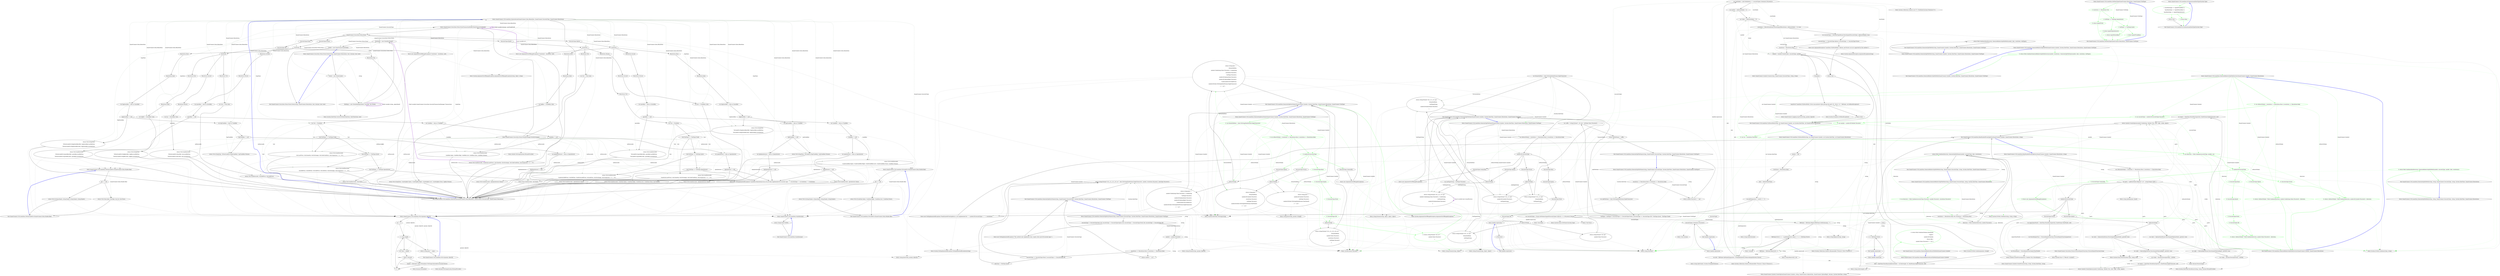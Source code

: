 digraph  {
m0_7 [cluster="QuantConnect.Util.LeanData.GenerateLine(QuantConnect.Data.IBaseData, QuantConnect.SecurityType, QuantConnect.Resolution)", file="SubscriptionDataReader.cs", label="Entry QuantConnect.Util.LeanData.GenerateLine(QuantConnect.Data.IBaseData, QuantConnect.SecurityType, QuantConnect.Resolution)", span="50-50"];
m0_128 [cluster="QuantConnect.Util.LeanData.GenerateZipFilePath(string, QuantConnect.Symbol, System.DateTime, QuantConnect.Resolution, QuantConnect.TickType)", file="SubscriptionDataReader.cs", label="Entry QuantConnect.Util.LeanData.GenerateZipFilePath(string, QuantConnect.Symbol, System.DateTime, QuantConnect.Resolution, QuantConnect.TickType)", span="283-283"];
m0_129 [cluster="QuantConnect.Util.LeanData.GenerateZipFilePath(string, QuantConnect.Symbol, System.DateTime, QuantConnect.Resolution, QuantConnect.TickType)", file="SubscriptionDataReader.cs", label="return Path.Combine(dataDirectory, GenerateRelativeZipFilePath(symbol, date, resolution, tickType));", span="285-285"];
m0_130 [cluster="QuantConnect.Util.LeanData.GenerateZipFilePath(string, QuantConnect.Symbol, System.DateTime, QuantConnect.Resolution, QuantConnect.TickType)", file="SubscriptionDataReader.cs", label="Exit QuantConnect.Util.LeanData.GenerateZipFilePath(string, QuantConnect.Symbol, System.DateTime, QuantConnect.Resolution, QuantConnect.TickType)", span="283-283"];
m0_110 [cluster="QuantConnect.Util.LeanData.ToNonScaledCsv(QuantConnect.Data.Market.IBar)", file="SubscriptionDataReader.cs", label="Entry QuantConnect.Util.LeanData.ToNonScaledCsv(QuantConnect.Data.Market.IBar)", span="640-640"];
m0_295 [cluster="QuantConnect.Util.LeanData.ToNonScaledCsv(QuantConnect.Data.Market.IBar)", file="SubscriptionDataReader.cs", label="return ToCsv(bar.Open, bar.High, bar.Low, bar.Close);", span="647-647"];
m0_294 [cluster="QuantConnect.Util.LeanData.ToNonScaledCsv(QuantConnect.Data.Market.IBar)", file="SubscriptionDataReader.cs", label="return ToCsv(string.Empty, string.Empty, string.Empty, string.Empty);", span="644-644"];
m0_293 [cluster="QuantConnect.Util.LeanData.ToNonScaledCsv(QuantConnect.Data.Market.IBar)", file="SubscriptionDataReader.cs", label="bar == null", span="642-642"];
m0_296 [cluster="QuantConnect.Util.LeanData.ToNonScaledCsv(QuantConnect.Data.Market.IBar)", file="SubscriptionDataReader.cs", label="Exit QuantConnect.Util.LeanData.ToNonScaledCsv(QuantConnect.Data.Market.IBar)", span="640-640"];
m0_108 [cluster="QuantConnect.Util.LeanData.Scale(decimal)", file="SubscriptionDataReader.cs", label="Entry QuantConnect.Util.LeanData.Scale(decimal)", span="600-600"];
m0_277 [cluster="QuantConnect.Util.LeanData.Scale(decimal)", file="SubscriptionDataReader.cs", label="return (long)(value*10000);", span="602-602"];
m0_278 [cluster="QuantConnect.Util.LeanData.Scale(decimal)", file="SubscriptionDataReader.cs", label="Exit QuantConnect.Util.LeanData.Scale(decimal)", span="600-600"];
m0_9 [cluster="QuantConnect.Securities.Forex.ForexTransactionModel.ForexTransactionModel()", file="SubscriptionDataReader.cs", label="Entry QuantConnect.Securities.Forex.ForexTransactionModel.ForexTransactionModel()", span="51-51"];
m0_8 [cluster="QuantConnect.Securities.Forex.ForexExchange.ForexExchange()", file="SubscriptionDataReader.cs", label="Entry QuantConnect.Securities.Forex.ForexExchange.ForexExchange()", span="44-44"];
m0_70 [cluster="QuantConnect.Util.LeanData.GenerateLine(QuantConnect.Data.IBaseData, QuantConnect.SecurityType, QuantConnect.Resolution)", file="SubscriptionDataReader.cs", label="throw new ArgumentOutOfRangeException(''resolution'', resolution, null);", span="167-167"];
m0_10 [cluster="QuantConnect.Util.LeanData.GenerateLine(QuantConnect.Data.IBaseData, QuantConnect.SecurityType, QuantConnect.Resolution)", file="SubscriptionDataReader.cs", label="QuantConnect.Securities.Forex.Forex", span=""];
m0_23 [cluster="QuantConnect.Util.LeanData.GenerateLine(QuantConnect.Data.IBaseData, QuantConnect.SecurityType, QuantConnect.Resolution)", file="SubscriptionDataReader.cs", label="return ToCsv(longTime, Scale(bigBar.Open), Scale(bigBar.High), Scale(bigBar.Low), Scale(bigBar.Close), bigBar.Volume);", span="72-72"];
m0_37 [cluster="QuantConnect.Util.LeanData.GenerateLine(QuantConnect.Data.IBaseData, QuantConnect.SecurityType, QuantConnect.Resolution)", file="SubscriptionDataReader.cs", label="return ToCsv(longTime,\r\n                                ToNonScaledCsv(bigBar.Bid), bigBar.LastBidSize,\r\n                                ToNonScaledCsv(bigBar.Ask), bigBar.LastAskSize);", span="94-96"];
m0_63 [cluster="QuantConnect.Util.LeanData.GenerateLine(QuantConnect.Data.IBaseData, QuantConnect.SecurityType, QuantConnect.Resolution)", file="SubscriptionDataReader.cs", label="return ToCsv(longTime,\r\n                                    ToScaledCsv(bigQuoteBar.Bid), bigQuoteBar.LastBidSize,\r\n                                    ToScaledCsv(bigQuoteBar.Ask), bigQuoteBar.LastAskSize);", span="150-152"];
m0_66 [cluster="QuantConnect.Util.LeanData.GenerateLine(QuantConnect.Data.IBaseData, QuantConnect.SecurityType, QuantConnect.Resolution)", file="SubscriptionDataReader.cs", label="return ToCsv(longTime, ToScaledCsv(bigTradeBar), bigTradeBar.Volume);", span="157-157"];
m0_96 [cluster="QuantConnect.Util.LeanData.GenerateLine(QuantConnect.Data.IBaseData, QuantConnect.SecurityType, QuantConnect.Resolution)", file="SubscriptionDataReader.cs", label="return ToCsv(longTime,\r\n                                    ToNonScaledCsv(bigQuoteBar.Bid), bigQuoteBar.LastBidSize,\r\n                                    ToNonScaledCsv(bigQuoteBar.Ask), bigQuoteBar.LastAskSize);", span="220-222"];
m0_99 [cluster="QuantConnect.Util.LeanData.GenerateLine(QuantConnect.Data.IBaseData, QuantConnect.SecurityType, QuantConnect.Resolution)", file="SubscriptionDataReader.cs", label="return ToCsv(longTime, ToNonScaledCsv(bigTradeBar), bigTradeBar.Volume);", span="227-227"];
m0_15 [cluster="QuantConnect.Util.LeanData.GenerateLine(QuantConnect.Data.IBaseData, QuantConnect.SecurityType, QuantConnect.Resolution)", file="SubscriptionDataReader.cs", label="return ToCsv(milliseconds, Scale(tick.LastPrice), tick.Quantity, tick.Exchange, tick.SaleCondition, tick.Suspicious ? ''1'' : ''0'');", span="62-62"];
m0_19 [cluster="QuantConnect.Util.LeanData.GenerateLine(QuantConnect.Data.IBaseData, QuantConnect.SecurityType, QuantConnect.Resolution)", file="SubscriptionDataReader.cs", label="return ToCsv(milliseconds, Scale(bar.Open), Scale(bar.High), Scale(bar.Low), Scale(bar.Close), bar.Volume);", span="67-67"];
m0_43 [cluster="QuantConnect.Util.LeanData.GenerateLine(QuantConnect.Data.IBaseData, QuantConnect.SecurityType, QuantConnect.Resolution)", file="SubscriptionDataReader.cs", label="return ToCsv(milliseconds,\r\n                                    Scale(tick.LastPrice), tick.Quantity, tick.Exchange, tick.SaleCondition, tick.Suspicious ? ''1'' : ''0'');", span="107-108"];
m0_45 [cluster="QuantConnect.Util.LeanData.GenerateLine(QuantConnect.Data.IBaseData, QuantConnect.SecurityType, QuantConnect.Resolution)", file="SubscriptionDataReader.cs", label="return ToCsv(milliseconds,\r\n                                    Scale(tick.BidPrice), tick.BidSize, Scale(tick.AskPrice), tick.AskSize, tick.Exchange, tick.Suspicious ? ''1'' : ''0'');", span="112-113"];
m0_55 [cluster="QuantConnect.Util.LeanData.GenerateLine(QuantConnect.Data.IBaseData, QuantConnect.SecurityType, QuantConnect.Resolution)", file="SubscriptionDataReader.cs", label="return ToCsv(milliseconds,\r\n                                    Scale(tradeBar.Open), Scale(tradeBar.High), Scale(tradeBar.Low), Scale(tradeBar.Close), tradeBar.Volume);", span="134-135"];
m0_12 [cluster="QuantConnect.Util.LeanData.GenerateLine(QuantConnect.Data.IBaseData, QuantConnect.SecurityType, QuantConnect.Resolution)", file="SubscriptionDataReader.cs", label=resolution, span="58-58"];
m0_14 [cluster="QuantConnect.Util.LeanData.GenerateLine(QuantConnect.Data.IBaseData, QuantConnect.SecurityType, QuantConnect.Resolution)", file="SubscriptionDataReader.cs", label="var tick = (Tick) data", span="61-61"];
m0_18 [cluster="QuantConnect.Util.LeanData.GenerateLine(QuantConnect.Data.IBaseData, QuantConnect.SecurityType, QuantConnect.Resolution)", file="SubscriptionDataReader.cs", label="var bar = (TradeBar) data", span="66-66"];
m0_22 [cluster="QuantConnect.Util.LeanData.GenerateLine(QuantConnect.Data.IBaseData, QuantConnect.SecurityType, QuantConnect.Resolution)", file="SubscriptionDataReader.cs", label="var bigBar = (TradeBar) data", span="71-71"];
m0_26 [cluster="QuantConnect.Util.LeanData.GenerateLine(QuantConnect.Data.IBaseData, QuantConnect.SecurityType, QuantConnect.Resolution)", file="SubscriptionDataReader.cs", label=resolution, span="78-78"];
m0_28 [cluster="QuantConnect.Util.LeanData.GenerateLine(QuantConnect.Data.IBaseData, QuantConnect.SecurityType, QuantConnect.Resolution)", file="SubscriptionDataReader.cs", label="var tick = (Tick) data", span="81-81"];
m0_32 [cluster="QuantConnect.Util.LeanData.GenerateLine(QuantConnect.Data.IBaseData, QuantConnect.SecurityType, QuantConnect.Resolution)", file="SubscriptionDataReader.cs", label="var bar = (QuoteBar) data", span="86-86"];
m0_36 [cluster="QuantConnect.Util.LeanData.GenerateLine(QuantConnect.Data.IBaseData, QuantConnect.SecurityType, QuantConnect.Resolution)", file="SubscriptionDataReader.cs", label="var bigBar = (QuoteBar) data", span="93-93"];
m0_39 [cluster="QuantConnect.Util.LeanData.GenerateLine(QuantConnect.Data.IBaseData, QuantConnect.SecurityType, QuantConnect.Resolution)", file="SubscriptionDataReader.cs", label=resolution, span="101-101"];
m0_41 [cluster="QuantConnect.Util.LeanData.GenerateLine(QuantConnect.Data.IBaseData, QuantConnect.SecurityType, QuantConnect.Resolution)", file="SubscriptionDataReader.cs", label="var tick = (Tick)data", span="104-104"];
m0_50 [cluster="QuantConnect.Util.LeanData.GenerateLine(QuantConnect.Data.IBaseData, QuantConnect.SecurityType, QuantConnect.Resolution)", file="SubscriptionDataReader.cs", label="var quoteBar = data as QuoteBar", span="124-124"];
m0_53 [cluster="QuantConnect.Util.LeanData.GenerateLine(QuantConnect.Data.IBaseData, QuantConnect.SecurityType, QuantConnect.Resolution)", file="SubscriptionDataReader.cs", label="var tradeBar = data as TradeBar", span="131-131"];
m0_56 [cluster="QuantConnect.Util.LeanData.GenerateLine(QuantConnect.Data.IBaseData, QuantConnect.SecurityType, QuantConnect.Resolution)", file="SubscriptionDataReader.cs", label="var openInterest = data as OpenInterest", span="137-137"];
m0_61 [cluster="QuantConnect.Util.LeanData.GenerateLine(QuantConnect.Data.IBaseData, QuantConnect.SecurityType, QuantConnect.Resolution)", file="SubscriptionDataReader.cs", label="var bigQuoteBar = data as QuoteBar", span="147-147"];
m0_64 [cluster="QuantConnect.Util.LeanData.GenerateLine(QuantConnect.Data.IBaseData, QuantConnect.SecurityType, QuantConnect.Resolution)", file="SubscriptionDataReader.cs", label="var bigTradeBar = data as TradeBar", span="154-154"];
m0_67 [cluster="QuantConnect.Util.LeanData.GenerateLine(QuantConnect.Data.IBaseData, QuantConnect.SecurityType, QuantConnect.Resolution)", file="SubscriptionDataReader.cs", label="var bigOpenInterest = data as OpenInterest", span="159-159"];
m0_72 [cluster="QuantConnect.Util.LeanData.GenerateLine(QuantConnect.Data.IBaseData, QuantConnect.SecurityType, QuantConnect.Resolution)", file="SubscriptionDataReader.cs", label=resolution, span="171-171"];
m0_74 [cluster="QuantConnect.Util.LeanData.GenerateLine(QuantConnect.Data.IBaseData, QuantConnect.SecurityType, QuantConnect.Resolution)", file="SubscriptionDataReader.cs", label="var tick = (Tick)data", span="174-174"];
m0_83 [cluster="QuantConnect.Util.LeanData.GenerateLine(QuantConnect.Data.IBaseData, QuantConnect.SecurityType, QuantConnect.Resolution)", file="SubscriptionDataReader.cs", label="var quoteBar = data as QuoteBar", span="194-194"];
m0_86 [cluster="QuantConnect.Util.LeanData.GenerateLine(QuantConnect.Data.IBaseData, QuantConnect.SecurityType, QuantConnect.Resolution)", file="SubscriptionDataReader.cs", label="var tradeBar = data as TradeBar", span="201-201"];
m0_89 [cluster="QuantConnect.Util.LeanData.GenerateLine(QuantConnect.Data.IBaseData, QuantConnect.SecurityType, QuantConnect.Resolution)", file="SubscriptionDataReader.cs", label="var openInterest = data as OpenInterest", span="207-207"];
m0_94 [cluster="QuantConnect.Util.LeanData.GenerateLine(QuantConnect.Data.IBaseData, QuantConnect.SecurityType, QuantConnect.Resolution)", file="SubscriptionDataReader.cs", label="var bigQuoteBar = data as QuoteBar", span="217-217"];
m0_97 [cluster="QuantConnect.Util.LeanData.GenerateLine(QuantConnect.Data.IBaseData, QuantConnect.SecurityType, QuantConnect.Resolution)", file="SubscriptionDataReader.cs", label="var bigTradeBar = data as TradeBar", span="224-224"];
m0_100 [cluster="QuantConnect.Util.LeanData.GenerateLine(QuantConnect.Data.IBaseData, QuantConnect.SecurityType, QuantConnect.Resolution)", file="SubscriptionDataReader.cs", label="var bigOpenInterest = data as OpenInterest", span="229-229"];
m0_103 [cluster="QuantConnect.Util.LeanData.GenerateLine(QuantConnect.Data.IBaseData, QuantConnect.SecurityType, QuantConnect.Resolution)", file="SubscriptionDataReader.cs", label="throw new ArgumentOutOfRangeException(''resolution'', resolution, null);", span="237-237"];
m0_104 [cluster="QuantConnect.Util.LeanData.GenerateLine(QuantConnect.Data.IBaseData, QuantConnect.SecurityType, QuantConnect.Resolution)", file="SubscriptionDataReader.cs", label="throw new NotImplementedException(''LeanData.GenerateLine has not yet been implemented for security type: '' + securityType + '' at resolution: '' + resolution);", span="242-242"];
m0_29 [cluster="QuantConnect.Util.LeanData.GenerateLine(QuantConnect.Data.IBaseData, QuantConnect.SecurityType, QuantConnect.Resolution)", file="SubscriptionDataReader.cs", label="return ToCsv(milliseconds, tick.BidPrice, tick.AskPrice);", span="82-82"];
m0_33 [cluster="QuantConnect.Util.LeanData.GenerateLine(QuantConnect.Data.IBaseData, QuantConnect.SecurityType, QuantConnect.Resolution)", file="SubscriptionDataReader.cs", label="return ToCsv(milliseconds,\r\n                                ToNonScaledCsv(bar.Bid), bar.LastBidSize,\r\n                                ToNonScaledCsv(bar.Ask), bar.LastAskSize);", span="87-89"];
m0_47 [cluster="QuantConnect.Util.LeanData.GenerateLine(QuantConnect.Data.IBaseData, QuantConnect.SecurityType, QuantConnect.Resolution)", file="SubscriptionDataReader.cs", label="return ToCsv(milliseconds, tick.Value);", span="117-117"];
m0_52 [cluster="QuantConnect.Util.LeanData.GenerateLine(QuantConnect.Data.IBaseData, QuantConnect.SecurityType, QuantConnect.Resolution)", file="SubscriptionDataReader.cs", label="return ToCsv(milliseconds,\r\n                                    ToScaledCsv(quoteBar.Bid), quoteBar.LastBidSize,\r\n                                    ToScaledCsv(quoteBar.Ask), quoteBar.LastAskSize);", span="127-129"];
m0_58 [cluster="QuantConnect.Util.LeanData.GenerateLine(QuantConnect.Data.IBaseData, QuantConnect.SecurityType, QuantConnect.Resolution)", file="SubscriptionDataReader.cs", label="return ToCsv(milliseconds, openInterest.Value);", span="140-140"];
m0_69 [cluster="QuantConnect.Util.LeanData.GenerateLine(QuantConnect.Data.IBaseData, QuantConnect.SecurityType, QuantConnect.Resolution)", file="SubscriptionDataReader.cs", label="return ToCsv(milliseconds, bigOpenInterest.Value);", span="162-162"];
m0_76 [cluster="QuantConnect.Util.LeanData.GenerateLine(QuantConnect.Data.IBaseData, QuantConnect.SecurityType, QuantConnect.Resolution)", file="SubscriptionDataReader.cs", label="return ToCsv(milliseconds,\r\n                                             tick.LastPrice, tick.Quantity, tick.Exchange, tick.SaleCondition, tick.Suspicious ? ''1'': ''0'');", span="177-178"];
m0_78 [cluster="QuantConnect.Util.LeanData.GenerateLine(QuantConnect.Data.IBaseData, QuantConnect.SecurityType, QuantConnect.Resolution)", file="SubscriptionDataReader.cs", label="return ToCsv(milliseconds,\r\n                                             tick.BidPrice, tick.BidSize, tick.AskPrice, tick.AskSize, tick.Exchange, tick.Suspicious ? ''1'' : ''0'');", span="182-183"];
m0_80 [cluster="QuantConnect.Util.LeanData.GenerateLine(QuantConnect.Data.IBaseData, QuantConnect.SecurityType, QuantConnect.Resolution)", file="SubscriptionDataReader.cs", label="return ToCsv(milliseconds, tick.Value);", span="187-187"];
m0_85 [cluster="QuantConnect.Util.LeanData.GenerateLine(QuantConnect.Data.IBaseData, QuantConnect.SecurityType, QuantConnect.Resolution)", file="SubscriptionDataReader.cs", label="return ToCsv(milliseconds,\r\n                                    ToNonScaledCsv(quoteBar.Bid), quoteBar.LastBidSize,\r\n                                    ToNonScaledCsv(quoteBar.Ask), quoteBar.LastAskSize);", span="197-199"];
m0_88 [cluster="QuantConnect.Util.LeanData.GenerateLine(QuantConnect.Data.IBaseData, QuantConnect.SecurityType, QuantConnect.Resolution)", file="SubscriptionDataReader.cs", label="return ToCsv(milliseconds,\r\n                                             tradeBar.Open, tradeBar.High, tradeBar.Low, tradeBar.Close, tradeBar.Volume);", span="204-205"];
m0_91 [cluster="QuantConnect.Util.LeanData.GenerateLine(QuantConnect.Data.IBaseData, QuantConnect.SecurityType, QuantConnect.Resolution)", file="SubscriptionDataReader.cs", label="return ToCsv(milliseconds, openInterest.Value);", span="210-210"];
m0_102 [cluster="QuantConnect.Util.LeanData.GenerateLine(QuantConnect.Data.IBaseData, QuantConnect.SecurityType, QuantConnect.Resolution)", file="SubscriptionDataReader.cs", label="return ToCsv(milliseconds, bigOpenInterest.Value);", span="232-232"];
m0_11 [cluster="QuantConnect.Util.LeanData.GenerateLine(QuantConnect.Data.IBaseData, QuantConnect.SecurityType, QuantConnect.Resolution)", file="SubscriptionDataReader.cs", label="SecurityType.Equity", span="57-57"];
m0_24 [cluster="QuantConnect.Util.LeanData.GenerateLine(QuantConnect.Data.IBaseData, QuantConnect.SecurityType, QuantConnect.Resolution)", file="SubscriptionDataReader.cs", label="SecurityType.Forex", span="76-76"];
m0_38 [cluster="QuantConnect.Util.LeanData.GenerateLine(QuantConnect.Data.IBaseData, QuantConnect.SecurityType, QuantConnect.Resolution)", file="SubscriptionDataReader.cs", label="SecurityType.Option", span="100-100"];
m0_71 [cluster="QuantConnect.Util.LeanData.GenerateLine(QuantConnect.Data.IBaseData, QuantConnect.SecurityType, QuantConnect.Resolution)", file="SubscriptionDataReader.cs", label="SecurityType.Future", span="170-170"];
m0_62 [cluster="QuantConnect.Util.LeanData.GenerateLine(QuantConnect.Data.IBaseData, QuantConnect.SecurityType, QuantConnect.Resolution)", file="SubscriptionDataReader.cs", label="bigQuoteBar != null", span="148-148"];
m0_65 [cluster="QuantConnect.Util.LeanData.GenerateLine(QuantConnect.Data.IBaseData, QuantConnect.SecurityType, QuantConnect.Resolution)", file="SubscriptionDataReader.cs", label="bigTradeBar != null", span="155-155"];
m0_95 [cluster="QuantConnect.Util.LeanData.GenerateLine(QuantConnect.Data.IBaseData, QuantConnect.SecurityType, QuantConnect.Resolution)", file="SubscriptionDataReader.cs", label="bigQuoteBar != null", span="218-218"];
m0_98 [cluster="QuantConnect.Util.LeanData.GenerateLine(QuantConnect.Data.IBaseData, QuantConnect.SecurityType, QuantConnect.Resolution)", file="SubscriptionDataReader.cs", label="bigTradeBar != null", span="225-225"];
m0_42 [cluster="QuantConnect.Util.LeanData.GenerateLine(QuantConnect.Data.IBaseData, QuantConnect.SecurityType, QuantConnect.Resolution)", file="SubscriptionDataReader.cs", label="tick.TickType == TickType.Trade", span="105-105"];
m0_44 [cluster="QuantConnect.Util.LeanData.GenerateLine(QuantConnect.Data.IBaseData, QuantConnect.SecurityType, QuantConnect.Resolution)", file="SubscriptionDataReader.cs", label="tick.TickType == TickType.Quote", span="110-110"];
m0_54 [cluster="QuantConnect.Util.LeanData.GenerateLine(QuantConnect.Data.IBaseData, QuantConnect.SecurityType, QuantConnect.Resolution)", file="SubscriptionDataReader.cs", label="tradeBar != null", span="132-132"];
m0_13 [cluster="QuantConnect.Util.LeanData.GenerateLine(QuantConnect.Data.IBaseData, QuantConnect.SecurityType, QuantConnect.Resolution)", file="SubscriptionDataReader.cs", label="Resolution.Tick", span="60-60"];
m0_16 [cluster="QuantConnect.Util.LeanData.GenerateLine(QuantConnect.Data.IBaseData, QuantConnect.SecurityType, QuantConnect.Resolution)", file="SubscriptionDataReader.cs", label="Resolution.Minute", span="64-64"];
m0_20 [cluster="QuantConnect.Util.LeanData.GenerateLine(QuantConnect.Data.IBaseData, QuantConnect.SecurityType, QuantConnect.Resolution)", file="SubscriptionDataReader.cs", label="Resolution.Hour", span="69-69"];
m0_17 [cluster="QuantConnect.Util.LeanData.GenerateLine(QuantConnect.Data.IBaseData, QuantConnect.SecurityType, QuantConnect.Resolution)", file="SubscriptionDataReader.cs", label="Resolution.Second", span="65-65"];
m0_21 [cluster="QuantConnect.Util.LeanData.GenerateLine(QuantConnect.Data.IBaseData, QuantConnect.SecurityType, QuantConnect.Resolution)", file="SubscriptionDataReader.cs", label="Resolution.Daily", span="70-70"];
m0_25 [cluster="QuantConnect.Util.LeanData.GenerateLine(QuantConnect.Data.IBaseData, QuantConnect.SecurityType, QuantConnect.Resolution)", file="SubscriptionDataReader.cs", label="SecurityType.Cfd", span="77-77"];
m0_27 [cluster="QuantConnect.Util.LeanData.GenerateLine(QuantConnect.Data.IBaseData, QuantConnect.SecurityType, QuantConnect.Resolution)", file="SubscriptionDataReader.cs", label="Resolution.Tick", span="80-80"];
m0_30 [cluster="QuantConnect.Util.LeanData.GenerateLine(QuantConnect.Data.IBaseData, QuantConnect.SecurityType, QuantConnect.Resolution)", file="SubscriptionDataReader.cs", label="Resolution.Second", span="84-84"];
m0_34 [cluster="QuantConnect.Util.LeanData.GenerateLine(QuantConnect.Data.IBaseData, QuantConnect.SecurityType, QuantConnect.Resolution)", file="SubscriptionDataReader.cs", label="Resolution.Hour", span="91-91"];
m0_31 [cluster="QuantConnect.Util.LeanData.GenerateLine(QuantConnect.Data.IBaseData, QuantConnect.SecurityType, QuantConnect.Resolution)", file="SubscriptionDataReader.cs", label="Resolution.Minute", span="85-85"];
m0_35 [cluster="QuantConnect.Util.LeanData.GenerateLine(QuantConnect.Data.IBaseData, QuantConnect.SecurityType, QuantConnect.Resolution)", file="SubscriptionDataReader.cs", label="Resolution.Daily", span="92-92"];
m0_40 [cluster="QuantConnect.Util.LeanData.GenerateLine(QuantConnect.Data.IBaseData, QuantConnect.SecurityType, QuantConnect.Resolution)", file="SubscriptionDataReader.cs", label="Resolution.Tick", span="103-103"];
m0_48 [cluster="QuantConnect.Util.LeanData.GenerateLine(QuantConnect.Data.IBaseData, QuantConnect.SecurityType, QuantConnect.Resolution)", file="SubscriptionDataReader.cs", label="Resolution.Second", span="121-121"];
m0_59 [cluster="QuantConnect.Util.LeanData.GenerateLine(QuantConnect.Data.IBaseData, QuantConnect.SecurityType, QuantConnect.Resolution)", file="SubscriptionDataReader.cs", label="Resolution.Hour", span="144-144"];
m0_46 [cluster="QuantConnect.Util.LeanData.GenerateLine(QuantConnect.Data.IBaseData, QuantConnect.SecurityType, QuantConnect.Resolution)", file="SubscriptionDataReader.cs", label="tick.TickType == TickType.OpenInterest", span="115-115"];
m0_49 [cluster="QuantConnect.Util.LeanData.GenerateLine(QuantConnect.Data.IBaseData, QuantConnect.SecurityType, QuantConnect.Resolution)", file="SubscriptionDataReader.cs", label="Resolution.Minute", span="122-122"];
m0_51 [cluster="QuantConnect.Util.LeanData.GenerateLine(QuantConnect.Data.IBaseData, QuantConnect.SecurityType, QuantConnect.Resolution)", file="SubscriptionDataReader.cs", label="quoteBar != null", span="125-125"];
m0_57 [cluster="QuantConnect.Util.LeanData.GenerateLine(QuantConnect.Data.IBaseData, QuantConnect.SecurityType, QuantConnect.Resolution)", file="SubscriptionDataReader.cs", label="openInterest != null", span="138-138"];
m0_60 [cluster="QuantConnect.Util.LeanData.GenerateLine(QuantConnect.Data.IBaseData, QuantConnect.SecurityType, QuantConnect.Resolution)", file="SubscriptionDataReader.cs", label="Resolution.Daily", span="145-145"];
m0_68 [cluster="QuantConnect.Util.LeanData.GenerateLine(QuantConnect.Data.IBaseData, QuantConnect.SecurityType, QuantConnect.Resolution)", file="SubscriptionDataReader.cs", label="bigOpenInterest != null", span="160-160"];
m0_73 [cluster="QuantConnect.Util.LeanData.GenerateLine(QuantConnect.Data.IBaseData, QuantConnect.SecurityType, QuantConnect.Resolution)", file="SubscriptionDataReader.cs", label="Resolution.Tick", span="173-173"];
m0_81 [cluster="QuantConnect.Util.LeanData.GenerateLine(QuantConnect.Data.IBaseData, QuantConnect.SecurityType, QuantConnect.Resolution)", file="SubscriptionDataReader.cs", label="Resolution.Second", span="191-191"];
m0_92 [cluster="QuantConnect.Util.LeanData.GenerateLine(QuantConnect.Data.IBaseData, QuantConnect.SecurityType, QuantConnect.Resolution)", file="SubscriptionDataReader.cs", label="Resolution.Hour", span="214-214"];
m0_75 [cluster="QuantConnect.Util.LeanData.GenerateLine(QuantConnect.Data.IBaseData, QuantConnect.SecurityType, QuantConnect.Resolution)", file="SubscriptionDataReader.cs", label="tick.TickType == TickType.Trade", span="175-175"];
m0_77 [cluster="QuantConnect.Util.LeanData.GenerateLine(QuantConnect.Data.IBaseData, QuantConnect.SecurityType, QuantConnect.Resolution)", file="SubscriptionDataReader.cs", label="tick.TickType == TickType.Quote", span="180-180"];
m0_79 [cluster="QuantConnect.Util.LeanData.GenerateLine(QuantConnect.Data.IBaseData, QuantConnect.SecurityType, QuantConnect.Resolution)", file="SubscriptionDataReader.cs", label="tick.TickType == TickType.OpenInterest", span="185-185"];
m0_82 [cluster="QuantConnect.Util.LeanData.GenerateLine(QuantConnect.Data.IBaseData, QuantConnect.SecurityType, QuantConnect.Resolution)", file="SubscriptionDataReader.cs", label="Resolution.Minute", span="192-192"];
m0_84 [cluster="QuantConnect.Util.LeanData.GenerateLine(QuantConnect.Data.IBaseData, QuantConnect.SecurityType, QuantConnect.Resolution)", file="SubscriptionDataReader.cs", label="quoteBar != null", span="195-195"];
m0_87 [cluster="QuantConnect.Util.LeanData.GenerateLine(QuantConnect.Data.IBaseData, QuantConnect.SecurityType, QuantConnect.Resolution)", file="SubscriptionDataReader.cs", label="tradeBar != null", span="202-202"];
m0_90 [cluster="QuantConnect.Util.LeanData.GenerateLine(QuantConnect.Data.IBaseData, QuantConnect.SecurityType, QuantConnect.Resolution)", file="SubscriptionDataReader.cs", label="openInterest != null", span="208-208"];
m0_93 [cluster="QuantConnect.Util.LeanData.GenerateLine(QuantConnect.Data.IBaseData, QuantConnect.SecurityType, QuantConnect.Resolution)", file="SubscriptionDataReader.cs", label="Resolution.Daily", span="215-215"];
m0_101 [cluster="QuantConnect.Util.LeanData.GenerateLine(QuantConnect.Data.IBaseData, QuantConnect.SecurityType, QuantConnect.Resolution)", file="SubscriptionDataReader.cs", label="bigOpenInterest != null", span="230-230"];
m0_105 [cluster="QuantConnect.Util.LeanData.GenerateLine(QuantConnect.Data.IBaseData, QuantConnect.SecurityType, QuantConnect.Resolution)", file="SubscriptionDataReader.cs", label="Exit QuantConnect.Util.LeanData.GenerateLine(QuantConnect.Data.IBaseData, QuantConnect.SecurityType, QuantConnect.Resolution)", span="50-50"];
m0_111 [cluster="QuantConnect.Util.LeanData.ToScaledCsv(QuantConnect.Data.Market.IBar)", file="SubscriptionDataReader.cs", label="Entry QuantConnect.Util.LeanData.ToScaledCsv(QuantConnect.Data.Market.IBar)", span="626-626"];
m0_291 [cluster="QuantConnect.Util.LeanData.ToScaledCsv(QuantConnect.Data.Market.IBar)", file="SubscriptionDataReader.cs", label="return ToCsv(Scale(bar.Open), Scale(bar.High), Scale(bar.Low), Scale(bar.Close));", span="633-633"];
m0_289 [cluster="QuantConnect.Util.LeanData.ToScaledCsv(QuantConnect.Data.Market.IBar)", file="SubscriptionDataReader.cs", label="bar == null", span="628-628"];
m0_290 [cluster="QuantConnect.Util.LeanData.ToScaledCsv(QuantConnect.Data.Market.IBar)", file="SubscriptionDataReader.cs", label="return ToCsv(string.Empty, string.Empty, string.Empty, string.Empty);", span="630-630"];
m0_292 [cluster="QuantConnect.Util.LeanData.ToScaledCsv(QuantConnect.Data.Market.IBar)", file="SubscriptionDataReader.cs", label="Exit QuantConnect.Util.LeanData.ToScaledCsv(QuantConnect.Data.Market.IBar)", span="626-626"];
m0_339 [cluster="string.GetExtension()", file="SubscriptionDataReader.cs", label="Entry string.GetExtension()", span="404-404"];
m0_350 [cluster="QuantConnect.Logging.Log.Error(string, params object[])", file="SubscriptionDataReader.cs", label="Entry QuantConnect.Logging.Log.Error(string, params object[])", span="131-131"];
m0_336 [cluster="System.Enum.GetNames(System.Type)", file="SubscriptionDataReader.cs", label="Entry System.Enum.GetNames(System.Type)", span="0-0"];
m0_114 [cluster="QuantConnect.Util.LeanData.GetDataType(QuantConnect.Resolution, QuantConnect.TickType)", file="SubscriptionDataReader.cs", label="Entry QuantConnect.Util.LeanData.GetDataType(QuantConnect.Resolution, QuantConnect.TickType)", span="251-251"];
m0_115 [cluster="QuantConnect.Util.LeanData.GetDataType(QuantConnect.Resolution, QuantConnect.TickType)", color=green, community=0, file="SubscriptionDataReader.cs", label="3: resolution == Resolution.Tick", span="253-253"];
m0_116 [cluster="QuantConnect.Util.LeanData.GetDataType(QuantConnect.Resolution, QuantConnect.TickType)", color=green, community=0, file="SubscriptionDataReader.cs", label="0: return typeof(Tick);", span="253-253"];
m0_117 [cluster="QuantConnect.Util.LeanData.GetDataType(QuantConnect.Resolution, QuantConnect.TickType)", color=green, community=0, file="SubscriptionDataReader.cs", label="4: tickType == TickType.OpenInterest", span="254-254"];
m0_118 [cluster="QuantConnect.Util.LeanData.GetDataType(QuantConnect.Resolution, QuantConnect.TickType)", color=green, community=0, file="SubscriptionDataReader.cs", label="0: return typeof(OpenInterest);", span="254-254"];
m0_119 [cluster="QuantConnect.Util.LeanData.GetDataType(QuantConnect.Resolution, QuantConnect.TickType)", color=green, community=0, file="SubscriptionDataReader.cs", label="1: tickType == TickType.Quote", span="255-255"];
m0_120 [cluster="QuantConnect.Util.LeanData.GetDataType(QuantConnect.Resolution, QuantConnect.TickType)", color=green, community=0, file="SubscriptionDataReader.cs", label="1: return typeof(QuoteBar);", span="255-255"];
m0_121 [cluster="QuantConnect.Util.LeanData.GetDataType(QuantConnect.Resolution, QuantConnect.TickType)", color=green, community=0, file="SubscriptionDataReader.cs", label="1: return typeof(TradeBar);", span="256-256"];
m0_122 [cluster="QuantConnect.Util.LeanData.GetDataType(QuantConnect.Resolution, QuantConnect.TickType)", file="SubscriptionDataReader.cs", label="Exit QuantConnect.Util.LeanData.GetDataType(QuantConnect.Resolution, QuantConnect.TickType)", span="251-251"];
m0_109 [cluster="QuantConnect.Util.LeanData.ToCsv(params object[])", file="SubscriptionDataReader.cs", label="Entry QuantConnect.Util.LeanData.ToCsv(params object[])", span="608-608"];
m0_285 [cluster="QuantConnect.Util.LeanData.ToCsv(params object[])", file="SubscriptionDataReader.cs", label="return string.Join('','', args);", span="620-620"];
m0_280 [cluster="QuantConnect.Util.LeanData.ToCsv(params object[])", file="SubscriptionDataReader.cs", label="i < args.Length", span="611-611"];
m0_279 [cluster="QuantConnect.Util.LeanData.ToCsv(params object[])", file="SubscriptionDataReader.cs", label="var i = 0", span="611-611"];
m0_281 [cluster="QuantConnect.Util.LeanData.ToCsv(params object[])", file="SubscriptionDataReader.cs", label="var value = args[i]", span="613-613"];
m0_283 [cluster="QuantConnect.Util.LeanData.ToCsv(params object[])", file="SubscriptionDataReader.cs", label="args[i] = ((decimal) value).Normalize().ToString(CultureInfo.InvariantCulture)", span="616-616"];
m0_284 [cluster="QuantConnect.Util.LeanData.ToCsv(params object[])", file="SubscriptionDataReader.cs", label="i++", span="611-611"];
m0_282 [cluster="QuantConnect.Util.LeanData.ToCsv(params object[])", file="SubscriptionDataReader.cs", label="value is decimal", span="614-614"];
m0_286 [cluster="QuantConnect.Util.LeanData.ToCsv(params object[])", file="SubscriptionDataReader.cs", label="Exit QuantConnect.Util.LeanData.ToCsv(params object[])", span="608-608"];
m0_269 [cluster="string.Split(params char[])", file="SubscriptionDataReader.cs", label="Entry string.Split(params char[])", span="0-0"];
m0_113 [cluster="System.NotImplementedException.NotImplementedException(string)", file="SubscriptionDataReader.cs", label="Entry System.NotImplementedException.NotImplementedException(string)", span="0-0"];
m0_287 [cluster="decimal.Normalize()", file="SubscriptionDataReader.cs", label="Entry decimal.Normalize()", span="233-233"];
m0_166 [cluster="QuantConnect.Util.LeanData.GenerateZipFileName(QuantConnect.Symbol, System.DateTime, QuantConnect.Resolution, QuantConnect.TickType)", file="SubscriptionDataReader.cs", label="Entry QuantConnect.Util.LeanData.GenerateZipFileName(QuantConnect.Symbol, System.DateTime, QuantConnect.Resolution, QuantConnect.TickType)", span="466-466"];
m0_209 [cluster="QuantConnect.Util.LeanData.GenerateZipFileName(QuantConnect.Symbol, System.DateTime, QuantConnect.Resolution, QuantConnect.TickType)", file="SubscriptionDataReader.cs", label="var tickTypeString = tickType.ToLower()", span="468-468"];
m0_222 [cluster="QuantConnect.Util.LeanData.GenerateZipFileName(QuantConnect.Symbol, System.DateTime, QuantConnect.Resolution, QuantConnect.TickType)", file="SubscriptionDataReader.cs", label="return string.Format(''{0}_{1}_{2}.zip'', \r\n                            symbol.Underlying.Value.ToLower(), // underlying\r\n                            tickTypeString,\r\n                            symbol.ID.OptionStyle.ToLower()\r\n                            );", span="493-497"];
m0_223 [cluster="QuantConnect.Util.LeanData.GenerateZipFileName(QuantConnect.Symbol, System.DateTime, QuantConnect.Resolution, QuantConnect.TickType)", file="SubscriptionDataReader.cs", label="return string.Format(''{0}_{1}_{2}.zip'', \r\n                        formattedDate, \r\n                        tickTypeString,\r\n                        symbol.ID.OptionStyle.ToLower()\r\n                        );", span="500-504"];
m0_218 [cluster="QuantConnect.Util.LeanData.GenerateZipFileName(QuantConnect.Symbol, System.DateTime, QuantConnect.Resolution, QuantConnect.TickType)", file="SubscriptionDataReader.cs", label="return string.Format(''{0}.zip'', \r\n                            symbol.Value.ToLower()\r\n                            );", span="480-482"];
m0_226 [cluster="QuantConnect.Util.LeanData.GenerateZipFileName(QuantConnect.Symbol, System.DateTime, QuantConnect.Resolution, QuantConnect.TickType)", file="SubscriptionDataReader.cs", label="return string.Format(''{0}_{1}.zip'',\r\n                            symbol.ID.Symbol.ToLower(),\r\n                            tickTypeString);", span="509-511"];
m0_229 [cluster="QuantConnect.Util.LeanData.GenerateZipFileName(QuantConnect.Symbol, System.DateTime, QuantConnect.Resolution, QuantConnect.TickType)", file="SubscriptionDataReader.cs", label="throw new ArgumentOutOfRangeException();", span="520-520"];
m0_210 [cluster="QuantConnect.Util.LeanData.GenerateZipFileName(QuantConnect.Symbol, System.DateTime, QuantConnect.Resolution, QuantConnect.TickType)", file="SubscriptionDataReader.cs", label="var formattedDate = date.ToString(DateFormat.EightCharacter)", span="469-469"];
m0_211 [cluster="QuantConnect.Util.LeanData.GenerateZipFileName(QuantConnect.Symbol, System.DateTime, QuantConnect.Resolution, QuantConnect.TickType)", file="SubscriptionDataReader.cs", label="var isHourOrDaily = resolution == Resolution.Hour || resolution == Resolution.Daily", span="470-470"];
m0_212 [cluster="QuantConnect.Util.LeanData.GenerateZipFileName(QuantConnect.Symbol, System.DateTime, QuantConnect.Resolution, QuantConnect.TickType)", file="SubscriptionDataReader.cs", label="symbol.ID.SecurityType", span="472-472"];
m0_219 [cluster="QuantConnect.Util.LeanData.GenerateZipFileName(QuantConnect.Symbol, System.DateTime, QuantConnect.Resolution, QuantConnect.TickType)", file="SubscriptionDataReader.cs", label="return string.Format(''{0}_{1}.zip'', \r\n                        formattedDate, \r\n                        tickTypeString\r\n                        );", span="485-488"];
m0_227 [cluster="QuantConnect.Util.LeanData.GenerateZipFileName(QuantConnect.Symbol, System.DateTime, QuantConnect.Resolution, QuantConnect.TickType)", file="SubscriptionDataReader.cs", label="return string.Format(''{0}_{1}.zip'',\r\n                        formattedDate,\r\n                        tickTypeString);", span="514-516"];
m0_221 [cluster="QuantConnect.Util.LeanData.GenerateZipFileName(QuantConnect.Symbol, System.DateTime, QuantConnect.Resolution, QuantConnect.TickType)", file="SubscriptionDataReader.cs", label=isHourOrDaily, span="491-491"];
m0_217 [cluster="QuantConnect.Util.LeanData.GenerateZipFileName(QuantConnect.Symbol, System.DateTime, QuantConnect.Resolution, QuantConnect.TickType)", file="SubscriptionDataReader.cs", label=isHourOrDaily, span="478-478"];
m0_225 [cluster="QuantConnect.Util.LeanData.GenerateZipFileName(QuantConnect.Symbol, System.DateTime, QuantConnect.Resolution, QuantConnect.TickType)", file="SubscriptionDataReader.cs", label=isHourOrDaily, span="507-507"];
m0_228 [cluster="QuantConnect.Util.LeanData.GenerateZipFileName(QuantConnect.Symbol, System.DateTime, QuantConnect.Resolution, QuantConnect.TickType)", file="SubscriptionDataReader.cs", label="SecurityType.Commodity", span="518-518"];
m0_213 [cluster="QuantConnect.Util.LeanData.GenerateZipFileName(QuantConnect.Symbol, System.DateTime, QuantConnect.Resolution, QuantConnect.TickType)", file="SubscriptionDataReader.cs", label="SecurityType.Base", span="474-474"];
m0_220 [cluster="QuantConnect.Util.LeanData.GenerateZipFileName(QuantConnect.Symbol, System.DateTime, QuantConnect.Resolution, QuantConnect.TickType)", file="SubscriptionDataReader.cs", label="SecurityType.Option", span="490-490"];
m0_224 [cluster="QuantConnect.Util.LeanData.GenerateZipFileName(QuantConnect.Symbol, System.DateTime, QuantConnect.Resolution, QuantConnect.TickType)", file="SubscriptionDataReader.cs", label="SecurityType.Future", span="506-506"];
m0_216 [cluster="QuantConnect.Util.LeanData.GenerateZipFileName(QuantConnect.Symbol, System.DateTime, QuantConnect.Resolution, QuantConnect.TickType)", file="SubscriptionDataReader.cs", label="SecurityType.Cfd", span="477-477"];
m0_214 [cluster="QuantConnect.Util.LeanData.GenerateZipFileName(QuantConnect.Symbol, System.DateTime, QuantConnect.Resolution, QuantConnect.TickType)", file="SubscriptionDataReader.cs", label="SecurityType.Equity", span="475-475"];
m0_215 [cluster="QuantConnect.Util.LeanData.GenerateZipFileName(QuantConnect.Symbol, System.DateTime, QuantConnect.Resolution, QuantConnect.TickType)", file="SubscriptionDataReader.cs", label="SecurityType.Forex", span="476-476"];
m0_230 [cluster="QuantConnect.Util.LeanData.GenerateZipFileName(QuantConnect.Symbol, System.DateTime, QuantConnect.Resolution, QuantConnect.TickType)", file="SubscriptionDataReader.cs", label="Exit QuantConnect.Util.LeanData.GenerateZipFileName(QuantConnect.Symbol, System.DateTime, QuantConnect.Resolution, QuantConnect.TickType)", span="466-466"];
m0_354 [cluster="lambda expression", file="SubscriptionDataReader.cs", label="Entry lambda expression", span="708-708"];
m0_358 [cluster="lambda expression", file="SubscriptionDataReader.cs", label="securityTypes.Contains(x.ToLower())", span="717-717"];
m0_352 [cluster="lambda expression", file="SubscriptionDataReader.cs", label="x.ToLower()", span="700-700"];
m0_357 [cluster="lambda expression", file="SubscriptionDataReader.cs", label="Entry lambda expression", span="717-717"];
m0_359 [cluster="lambda expression", file="SubscriptionDataReader.cs", label="Exit lambda expression", span="717-717"];
m0_351 [cluster="lambda expression", file="SubscriptionDataReader.cs", label="Entry lambda expression", span="700-700"];
m0_353 [cluster="lambda expression", file="SubscriptionDataReader.cs", label="Exit lambda expression", span="700-700"];
m0_355 [cluster="lambda expression", file="SubscriptionDataReader.cs", label="x == fileName.First()", span="708-708"];
m0_356 [cluster="lambda expression", file="SubscriptionDataReader.cs", label="Exit lambda expression", span="708-708"];
m0_112 [cluster="System.ArgumentOutOfRangeException.ArgumentOutOfRangeException(string, object, string)", file="SubscriptionDataReader.cs", label="Entry System.ArgumentOutOfRangeException.ArgumentOutOfRangeException(string, object, string)", span="0-0"];
m0_347 [cluster="string.Substring(int, int)", file="SubscriptionDataReader.cs", label="Entry string.Substring(int, int)", span="0-0"];
m0_274 [cluster="QuantConnect.Securities.Future.FuturesExpiryFunctions.FuturesExpiryFunction(string)", file="SubscriptionDataReader.cs", label="Entry QuantConnect.Securities.Future.FuturesExpiryFunctions.FuturesExpiryFunction(string)", span="29-29"];
m0_163 [cluster="System.IO.Path.Combine(params string[])", file="SubscriptionDataReader.cs", label="Entry System.IO.Path.Combine(params string[])", span="0-0"];
m0_311 [cluster="QuantConnect.Util.LeanData.TryParsePath(string, out QuantConnect.Symbol, out System.DateTime, out QuantConnect.Resolution)", file="SubscriptionDataReader.cs", label="Entry QuantConnect.Util.LeanData.TryParsePath(string, out QuantConnect.Symbol, out System.DateTime, out QuantConnect.Resolution)", span="693-693"];
m0_316 [cluster="QuantConnect.Util.LeanData.TryParsePath(string, out QuantConnect.Symbol, out System.DateTime, out QuantConnect.Resolution)", file="SubscriptionDataReader.cs", label="var securityTypes = Enum.GetNames(typeof(SecurityType)).Select(x => x.ToLower()).ToList()", span="700-700"];
m0_315 [cluster="QuantConnect.Util.LeanData.TryParsePath(string, out QuantConnect.Symbol, out System.DateTime, out QuantConnect.Resolution)", file="SubscriptionDataReader.cs", label="var pathSeparators = new[] { '/', '\\'}", span="699-699"];
m0_317 [cluster="QuantConnect.Util.LeanData.TryParsePath(string, out QuantConnect.Symbol, out System.DateTime, out QuantConnect.Resolution)", file="SubscriptionDataReader.cs", label="fileName = fileName.Replace(fileName.GetExtension(), '''')", span="705-705"];
m0_321 [cluster="QuantConnect.Util.LeanData.TryParsePath(string, out QuantConnect.Symbol, out System.DateTime, out QuantConnect.Resolution)", file="SubscriptionDataReader.cs", label="var startIndex = info.FindIndex(x => securityTypes.Contains(x.ToLower()))", span="717-717"];
m0_314 [cluster="QuantConnect.Util.LeanData.TryParsePath(string, out QuantConnect.Symbol, out System.DateTime, out QuantConnect.Resolution)", file="SubscriptionDataReader.cs", label="date = default(DateTime)", span="697-697"];
m0_318 [cluster="QuantConnect.Util.LeanData.TryParsePath(string, out QuantConnect.Symbol, out System.DateTime, out QuantConnect.Resolution)", file="SubscriptionDataReader.cs", label="fileName.First() == '.' || pathSeparators.Any(x => x == fileName.First())", span="708-708"];
m0_320 [cluster="QuantConnect.Util.LeanData.TryParsePath(string, out QuantConnect.Symbol, out System.DateTime, out QuantConnect.Resolution)", file="SubscriptionDataReader.cs", label="var info = fileName.Split(pathSeparators, StringSplitOptions.RemoveEmptyEntries).ToList()", span="714-714"];
m0_319 [cluster="QuantConnect.Util.LeanData.TryParsePath(string, out QuantConnect.Symbol, out System.DateTime, out QuantConnect.Resolution)", file="SubscriptionDataReader.cs", label="fileName = fileName.Remove(0, 1)", span="710-710"];
m0_332 [cluster="QuantConnect.Util.LeanData.TryParsePath(string, out QuantConnect.Symbol, out System.DateTime, out QuantConnect.Resolution)", file="SubscriptionDataReader.cs", label="Log.Error(''LeanData.TryParsePath(): Error encountered while parsing the path {0}. Error: {1}'', fileName, ex.GetBaseException())", span="740-740"];
m0_322 [cluster="QuantConnect.Util.LeanData.TryParsePath(string, out QuantConnect.Symbol, out System.DateTime, out QuantConnect.Resolution)", file="SubscriptionDataReader.cs", label="var market = info[startIndex + 1]", span="720-720"];
m0_323 [cluster="QuantConnect.Util.LeanData.TryParsePath(string, out QuantConnect.Symbol, out System.DateTime, out QuantConnect.Resolution)", file="SubscriptionDataReader.cs", label="var ticker = info[startIndex + 3]", span="721-721"];
m0_324 [cluster="QuantConnect.Util.LeanData.TryParsePath(string, out QuantConnect.Symbol, out System.DateTime, out QuantConnect.Resolution)", file="SubscriptionDataReader.cs", label="resolution = (Resolution)Enum.Parse(typeof(Resolution), info[startIndex + 2], true)", span="722-722"];
m0_325 [cluster="QuantConnect.Util.LeanData.TryParsePath(string, out QuantConnect.Symbol, out System.DateTime, out QuantConnect.Resolution)", file="SubscriptionDataReader.cs", label="var securityType = (SecurityType)Enum.Parse(typeof(SecurityType), info[startIndex], true)", span="723-723"];
m0_329 [cluster="QuantConnect.Util.LeanData.TryParsePath(string, out QuantConnect.Symbol, out System.DateTime, out QuantConnect.Resolution)", file="SubscriptionDataReader.cs", label="date = DateTime.ParseExact(info[startIndex + 4].Substring(0, 8), DateFormat.EightCharacter, null)", span="733-733"];
m0_313 [cluster="QuantConnect.Util.LeanData.TryParsePath(string, out QuantConnect.Symbol, out System.DateTime, out QuantConnect.Resolution)", file="SubscriptionDataReader.cs", label="resolution = Resolution.Daily", span="696-696"];
m0_312 [cluster="QuantConnect.Util.LeanData.TryParsePath(string, out QuantConnect.Symbol, out System.DateTime, out QuantConnect.Resolution)", file="SubscriptionDataReader.cs", label="symbol = null", span="695-695"];
m0_331 [cluster="QuantConnect.Util.LeanData.TryParsePath(string, out QuantConnect.Symbol, out System.DateTime, out QuantConnect.Resolution)", file="SubscriptionDataReader.cs", label=Exception, span="738-738"];
m0_333 [cluster="QuantConnect.Util.LeanData.TryParsePath(string, out QuantConnect.Symbol, out System.DateTime, out QuantConnect.Resolution)", file="SubscriptionDataReader.cs", label="return false;", span="741-741"];
m0_330 [cluster="QuantConnect.Util.LeanData.TryParsePath(string, out QuantConnect.Symbol, out System.DateTime, out QuantConnect.Resolution)", file="SubscriptionDataReader.cs", label="symbol = Symbol.Create(ticker, securityType, market)", span="736-736"];
m0_328 [cluster="QuantConnect.Util.LeanData.TryParsePath(string, out QuantConnect.Symbol, out System.DateTime, out QuantConnect.Resolution)", file="SubscriptionDataReader.cs", label="resolution < Resolution.Hour", span="731-731"];
m0_326 [cluster="QuantConnect.Util.LeanData.TryParsePath(string, out QuantConnect.Symbol, out System.DateTime, out QuantConnect.Resolution)", file="SubscriptionDataReader.cs", label="securityType == SecurityType.Option || securityType == SecurityType.Future", span="725-725"];
m0_334 [cluster="QuantConnect.Util.LeanData.TryParsePath(string, out QuantConnect.Symbol, out System.DateTime, out QuantConnect.Resolution)", file="SubscriptionDataReader.cs", label="return true;", span="744-744"];
m0_327 [cluster="QuantConnect.Util.LeanData.TryParsePath(string, out QuantConnect.Symbol, out System.DateTime, out QuantConnect.Resolution)", file="SubscriptionDataReader.cs", label="throw new ArgumentException(''LeanData.TryParsePath(): Options and futures are not supported by this method.'');", span="727-727"];
m0_335 [cluster="QuantConnect.Util.LeanData.TryParsePath(string, out QuantConnect.Symbol, out System.DateTime, out QuantConnect.Resolution)", file="SubscriptionDataReader.cs", label="Exit QuantConnect.Util.LeanData.TryParsePath(string, out QuantConnect.Symbol, out System.DateTime, out QuantConnect.Resolution)", span="693-693"];
m0_107 [cluster="System.DateTime.ToString(string)", file="SubscriptionDataReader.cs", label="Entry System.DateTime.ToString(string)", span="0-0"];
m0_208 [cluster="QuantConnect.Util.LeanData.GenerateZipEntryName(string, QuantConnect.SecurityType, System.DateTime, QuantConnect.Resolution, QuantConnect.TickType)", file="SubscriptionDataReader.cs", label="Exit QuantConnect.Util.LeanData.GenerateZipEntryName(string, QuantConnect.SecurityType, System.DateTime, QuantConnect.Resolution, QuantConnect.TickType)", span="440-440"];
m0_207 [cluster="QuantConnect.Util.LeanData.GenerateZipEntryName(string, QuantConnect.SecurityType, System.DateTime, QuantConnect.Resolution, QuantConnect.TickType)", file="SubscriptionDataReader.cs", label="return string.Format(''{0}_{1}_{2}_{3}.csv'', date.ToString(DateFormat.EightCharacter), symbol, resolution.ToLower(), dataType.ToLower());", span="460-460"];
m0_202 [cluster="QuantConnect.Util.LeanData.GenerateZipEntryName(string, QuantConnect.SecurityType, System.DateTime, QuantConnect.Resolution, QuantConnect.TickType)", file="SubscriptionDataReader.cs", label="symbol = symbol.ToLower()", span="447-447"];
m0_199 [cluster="QuantConnect.Util.LeanData.GenerateZipEntryName(string, QuantConnect.SecurityType, System.DateTime, QuantConnect.Resolution, QuantConnect.TickType)", file="SubscriptionDataReader.cs", label="Entry QuantConnect.Util.LeanData.GenerateZipEntryName(string, QuantConnect.SecurityType, System.DateTime, QuantConnect.Resolution, QuantConnect.TickType)", span="440-440"];
m0_205 [cluster="QuantConnect.Util.LeanData.GenerateZipEntryName(string, QuantConnect.SecurityType, System.DateTime, QuantConnect.Resolution, QuantConnect.TickType)", file="SubscriptionDataReader.cs", label="securityType == SecurityType.Forex || securityType == SecurityType.Cfd", span="455-455"];
m0_206 [cluster="QuantConnect.Util.LeanData.GenerateZipEntryName(string, QuantConnect.SecurityType, System.DateTime, QuantConnect.Resolution, QuantConnect.TickType)", file="SubscriptionDataReader.cs", label="dataType = TickType.Quote", span="457-457"];
m0_200 [cluster="QuantConnect.Util.LeanData.GenerateZipEntryName(string, QuantConnect.SecurityType, System.DateTime, QuantConnect.Resolution, QuantConnect.TickType)", file="SubscriptionDataReader.cs", label="securityType != SecurityType.Base && securityType != SecurityType.Equity && securityType != SecurityType.Forex && securityType != SecurityType.Cfd", span="442-442"];
m0_203 [cluster="QuantConnect.Util.LeanData.GenerateZipEntryName(string, QuantConnect.SecurityType, System.DateTime, QuantConnect.Resolution, QuantConnect.TickType)", file="SubscriptionDataReader.cs", label="resolution == Resolution.Hour || resolution == Resolution.Daily", span="449-449"];
m0_204 [cluster="QuantConnect.Util.LeanData.GenerateZipEntryName(string, QuantConnect.SecurityType, System.DateTime, QuantConnect.Resolution, QuantConnect.TickType)", file="SubscriptionDataReader.cs", label="return symbol + ''.csv'';", span="451-451"];
m0_201 [cluster="QuantConnect.Util.LeanData.GenerateZipEntryName(string, QuantConnect.SecurityType, System.DateTime, QuantConnect.Resolution, QuantConnect.TickType)", file="SubscriptionDataReader.cs", label="throw new NotImplementedException(''This method only implements base, equity, forex and cfd security type.'');", span="444-444"];
m0_338 [cluster="Unk.ToList", file="SubscriptionDataReader.cs", label="Entry Unk.ToList", span=""];
m0_156 [cluster="System.Enum.ToLower()", file="SubscriptionDataReader.cs", label="Entry System.Enum.ToLower()", span="821-821"];
m0_348 [cluster="QuantConnect.Symbol.Create(string, QuantConnect.SecurityType, string, string)", file="SubscriptionDataReader.cs", label="Entry QuantConnect.Symbol.Create(string, QuantConnect.SecurityType, string, string)", span="45-45"];
m0_6 [cluster="System.DateTime.ConvertTo(DateTimeZone, DateTimeZone, bool)", file="SubscriptionDataReader.cs", label="Entry System.DateTime.ConvertTo(DateTimeZone, DateTimeZone, bool)", span="540-540"];
m0_157 [cluster="string.ToLower()", file="SubscriptionDataReader.cs", label="Entry string.ToLower()", span="0-0"];
m0_133 [cluster="QuantConnect.Util.LeanData.GenerateZipFilePath(string, string, QuantConnect.SecurityType, string, System.DateTime, QuantConnect.Resolution)", file="SubscriptionDataReader.cs", label="Entry QuantConnect.Util.LeanData.GenerateZipFilePath(string, string, QuantConnect.SecurityType, string, System.DateTime, QuantConnect.Resolution)", span="291-291"];
m0_134 [cluster="QuantConnect.Util.LeanData.GenerateZipFilePath(string, string, QuantConnect.SecurityType, string, System.DateTime, QuantConnect.Resolution)", color=green, community=0, file="SubscriptionDataReader.cs", label="0: return Path.Combine(dataDirectory, GenerateRelativeZipFilePath(symbol, securityType, market, date, resolution));", span="293-293"];
m0_135 [cluster="QuantConnect.Util.LeanData.GenerateZipFilePath(string, string, QuantConnect.SecurityType, string, System.DateTime, QuantConnect.Resolution)", file="SubscriptionDataReader.cs", label="Exit QuantConnect.Util.LeanData.GenerateZipFilePath(string, string, QuantConnect.SecurityType, string, System.DateTime, QuantConnect.Resolution)", span="291-291"];
m0_5 [cluster="QuantConnect.Securities.Forex.Forex.Forex(string, QuantConnect.Resolution, bool, decimal, bool, bool)", file="SubscriptionDataReader.cs", label="Exit QuantConnect.Securities.Forex.Forex.Forex(string, QuantConnect.Resolution, bool, decimal, bool, bool)", span="45-45"];
m0_346 [cluster="System.ArgumentException.ArgumentException(string)", file="SubscriptionDataReader.cs", label="Entry System.ArgumentException.ArgumentException(string)", span="0-0"];
m0_272 [cluster="System.DateTime.ParseExact(string, string, System.IFormatProvider)", file="SubscriptionDataReader.cs", label="Entry System.DateTime.ParseExact(string, string, System.IFormatProvider)", span="0-0"];
m0_349 [cluster="System.Exception.GetBaseException()", file="SubscriptionDataReader.cs", label="Entry System.Exception.GetBaseException()", span="0-0"];
m0_288 [cluster="decimal.ToString(System.IFormatProvider)", file="SubscriptionDataReader.cs", label="Entry decimal.ToString(System.IFormatProvider)", span="0-0"];
m0_172 [cluster="QuantConnect.Util.LeanData.GenerateZipFileName(string, QuantConnect.SecurityType, System.DateTime, QuantConnect.Resolution, QuantConnect.TickType?)", file="SubscriptionDataReader.cs", label="Entry QuantConnect.Util.LeanData.GenerateZipFileName(string, QuantConnect.SecurityType, System.DateTime, QuantConnect.Resolution, QuantConnect.TickType?)", span="527-527"];
m0_237 [cluster="QuantConnect.Util.LeanData.GenerateZipFileName(string, QuantConnect.SecurityType, System.DateTime, QuantConnect.Resolution, QuantConnect.TickType?)", file="SubscriptionDataReader.cs", label="var suffix = string.Format(''_{0}.zip'', tickType.Value.ToLower())", span="536-536"];
m0_234 [cluster="QuantConnect.Util.LeanData.GenerateZipFileName(string, QuantConnect.SecurityType, System.DateTime, QuantConnect.Resolution, QuantConnect.TickType?)", file="SubscriptionDataReader.cs", label="return symbol.ToLower() + ''.zip'';", span="531-531"];
m0_235 [cluster="QuantConnect.Util.LeanData.GenerateZipFileName(string, QuantConnect.SecurityType, System.DateTime, QuantConnect.Resolution, QuantConnect.TickType?)", file="SubscriptionDataReader.cs", label="var zipFileName = date.ToString(DateFormat.EightCharacter)", span="534-534"];
m0_236 [cluster="QuantConnect.Util.LeanData.GenerateZipFileName(string, QuantConnect.SecurityType, System.DateTime, QuantConnect.Resolution, QuantConnect.TickType?)", file="SubscriptionDataReader.cs", label="tickType = tickType ?? (securityType == SecurityType.Forex || securityType == SecurityType.Cfd ? TickType.Quote : TickType.Trade)", span="535-535"];
m0_238 [cluster="QuantConnect.Util.LeanData.GenerateZipFileName(string, QuantConnect.SecurityType, System.DateTime, QuantConnect.Resolution, QuantConnect.TickType?)", file="SubscriptionDataReader.cs", label="return zipFileName + suffix;", span="537-537"];
m0_233 [cluster="QuantConnect.Util.LeanData.GenerateZipFileName(string, QuantConnect.SecurityType, System.DateTime, QuantConnect.Resolution, QuantConnect.TickType?)", file="SubscriptionDataReader.cs", label="resolution == Resolution.Hour || resolution == Resolution.Daily", span="529-529"];
m0_239 [cluster="QuantConnect.Util.LeanData.GenerateZipFileName(string, QuantConnect.SecurityType, System.DateTime, QuantConnect.Resolution, QuantConnect.TickType?)", file="SubscriptionDataReader.cs", label="Exit QuantConnect.Util.LeanData.GenerateZipFileName(string, QuantConnect.SecurityType, System.DateTime, QuantConnect.Resolution, QuantConnect.TickType?)", span="527-527"];
m0_195 [cluster="string.Format(string, object)", file="SubscriptionDataReader.cs", label="Entry string.Format(string, object)", span="0-0"];
m0_271 [cluster="decimal.Parse(string)", file="SubscriptionDataReader.cs", label="Entry decimal.Parse(string)", span="0-0"];
m0_268 [cluster="string.Replace(string, string)", file="SubscriptionDataReader.cs", label="Entry string.Replace(string, string)", span="0-0"];
m0_344 [cluster="System.Collections.Generic.IEnumerable<TSource>.ToList<TSource>()", file="SubscriptionDataReader.cs", label="Entry System.Collections.Generic.IEnumerable<TSource>.ToList<TSource>()", span="0-0"];
m0_276 [cluster="QuantConnect.Symbol.CreateFuture(string, string, System.DateTime, string)", file="SubscriptionDataReader.cs", label="Entry QuantConnect.Symbol.CreateFuture(string, string, System.DateTime, string)", span="143-143"];
m0_267 [cluster="QuantConnect.Util.LeanData.ReadSymbolFromZipEntry(QuantConnect.Symbol, QuantConnect.Resolution, string)", file="SubscriptionDataReader.cs", label="Exit QuantConnect.Util.LeanData.ReadSymbolFromZipEntry(QuantConnect.Symbol, QuantConnect.Resolution, string)", span="561-561"];
m0_266 [cluster="QuantConnect.Util.LeanData.ReadSymbolFromZipEntry(QuantConnect.Symbol, QuantConnect.Resolution, string)", file="SubscriptionDataReader.cs", label="throw new NotImplementedException(''ReadSymbolFromZipEntry is not implemented for '' + symbol.ID.SecurityType + '' '' + resolution);", span="593-593"];
m0_247 [cluster="QuantConnect.Util.LeanData.ReadSymbolFromZipEntry(QuantConnect.Symbol, QuantConnect.Resolution, string)", file="SubscriptionDataReader.cs", label="var parts = zipEntryName.Replace(''.csv'', string.Empty).Split('_')", span="564-564"];
m0_245 [cluster="QuantConnect.Util.LeanData.ReadSymbolFromZipEntry(QuantConnect.Symbol, QuantConnect.Resolution, string)", file="SubscriptionDataReader.cs", label="Entry QuantConnect.Util.LeanData.ReadSymbolFromZipEntry(QuantConnect.Symbol, QuantConnect.Resolution, string)", span="561-561"];
m0_248 [cluster="QuantConnect.Util.LeanData.ReadSymbolFromZipEntry(QuantConnect.Symbol, QuantConnect.Resolution, string)", file="SubscriptionDataReader.cs", label="symbol.ID.SecurityType", span="565-565"];
m0_246 [cluster="QuantConnect.Util.LeanData.ReadSymbolFromZipEntry(QuantConnect.Symbol, QuantConnect.Resolution, string)", file="SubscriptionDataReader.cs", label="var isHourlyOrDaily = resolution == Resolution.Hour || resolution == Resolution.Daily", span="563-563"];
m0_251 [cluster="QuantConnect.Util.LeanData.ReadSymbolFromZipEntry(QuantConnect.Symbol, QuantConnect.Resolution, string)", file="SubscriptionDataReader.cs", label="var style = (OptionStyle)Enum.Parse(typeof(OptionStyle), parts[2], true)", span="570-570"];
m0_252 [cluster="QuantConnect.Util.LeanData.ReadSymbolFromZipEntry(QuantConnect.Symbol, QuantConnect.Resolution, string)", file="SubscriptionDataReader.cs", label="var right = (OptionRight)Enum.Parse(typeof(OptionRight), parts[3], true)", span="571-571"];
m0_253 [cluster="QuantConnect.Util.LeanData.ReadSymbolFromZipEntry(QuantConnect.Symbol, QuantConnect.Resolution, string)", file="SubscriptionDataReader.cs", label="var strike = decimal.Parse(parts[4]) / 10000m", span="572-572"];
m0_254 [cluster="QuantConnect.Util.LeanData.ReadSymbolFromZipEntry(QuantConnect.Symbol, QuantConnect.Resolution, string)", file="SubscriptionDataReader.cs", label="var expiry = DateTime.ParseExact(parts[5], DateFormat.EightCharacter, null)", span="573-573"];
m0_256 [cluster="QuantConnect.Util.LeanData.ReadSymbolFromZipEntry(QuantConnect.Symbol, QuantConnect.Resolution, string)", file="SubscriptionDataReader.cs", label="var style = (OptionStyle)Enum.Parse(typeof(OptionStyle), parts[4], true)", span="578-578"];
m0_257 [cluster="QuantConnect.Util.LeanData.ReadSymbolFromZipEntry(QuantConnect.Symbol, QuantConnect.Resolution, string)", file="SubscriptionDataReader.cs", label="var right = (OptionRight)Enum.Parse(typeof(OptionRight), parts[5], true)", span="579-579"];
m0_258 [cluster="QuantConnect.Util.LeanData.ReadSymbolFromZipEntry(QuantConnect.Symbol, QuantConnect.Resolution, string)", file="SubscriptionDataReader.cs", label="var strike = decimal.Parse(parts[6]) / 10000m", span="580-580"];
m0_259 [cluster="QuantConnect.Util.LeanData.ReadSymbolFromZipEntry(QuantConnect.Symbol, QuantConnect.Resolution, string)", file="SubscriptionDataReader.cs", label="var expiry = DateTime.ParseExact(parts[7], DateFormat.EightCharacter, null)", span="581-581"];
m0_262 [cluster="QuantConnect.Util.LeanData.ReadSymbolFromZipEntry(QuantConnect.Symbol, QuantConnect.Resolution, string)", file="SubscriptionDataReader.cs", label="var expiryYearMonth = DateTime.ParseExact(parts[4], DateFormat.YearMonth, null)", span="587-587"];
m0_263 [cluster="QuantConnect.Util.LeanData.ReadSymbolFromZipEntry(QuantConnect.Symbol, QuantConnect.Resolution, string)", file="SubscriptionDataReader.cs", label="var futureExpiryFunc = FuturesExpiryFunctions.FuturesExpiryFunction(parts[1])", span="588-588"];
m0_265 [cluster="QuantConnect.Util.LeanData.ReadSymbolFromZipEntry(QuantConnect.Symbol, QuantConnect.Resolution, string)", file="SubscriptionDataReader.cs", label="return Symbol.CreateFuture(parts[1], Market.USA, futureExpiry);", span="590-590"];
m0_255 [cluster="QuantConnect.Util.LeanData.ReadSymbolFromZipEntry(QuantConnect.Symbol, QuantConnect.Resolution, string)", file="SubscriptionDataReader.cs", label="return Symbol.CreateOption(symbol.Underlying, Market.USA, style, right, strike, expiry);", span="574-574"];
m0_260 [cluster="QuantConnect.Util.LeanData.ReadSymbolFromZipEntry(QuantConnect.Symbol, QuantConnect.Resolution, string)", file="SubscriptionDataReader.cs", label="return Symbol.CreateOption(symbol.Underlying, Market.USA, style, right, strike, expiry);", span="582-582"];
m0_249 [cluster="QuantConnect.Util.LeanData.ReadSymbolFromZipEntry(QuantConnect.Symbol, QuantConnect.Resolution, string)", file="SubscriptionDataReader.cs", label="SecurityType.Option", span="567-567"];
m0_261 [cluster="QuantConnect.Util.LeanData.ReadSymbolFromZipEntry(QuantConnect.Symbol, QuantConnect.Resolution, string)", file="SubscriptionDataReader.cs", label="SecurityType.Future", span="586-586"];
m0_250 [cluster="QuantConnect.Util.LeanData.ReadSymbolFromZipEntry(QuantConnect.Symbol, QuantConnect.Resolution, string)", file="SubscriptionDataReader.cs", label=isHourlyOrDaily, span="568-568"];
m0_264 [cluster="QuantConnect.Util.LeanData.ReadSymbolFromZipEntry(QuantConnect.Symbol, QuantConnect.Resolution, string)", file="SubscriptionDataReader.cs", label="var futureExpiry = futureExpiryFunc(expiryYearMonth)", span="589-589"];
m0_198 [cluster="string.Join(string, params string[])", file="SubscriptionDataReader.cs", label="Entry string.Join(string, params string[])", span="0-0"];
m0_341 [cluster="Unk.Any", file="SubscriptionDataReader.cs", label="Entry Unk.Any", span=""];
m0_132 [cluster="System.IO.Path.Combine(string, string)", file="SubscriptionDataReader.cs", label="Entry System.IO.Path.Combine(string, string)", span="0-0"];
m0_123 [cluster="QuantConnect.Util.LeanData.IsCommonLeanDataType(System.Type)", file="SubscriptionDataReader.cs", label="Entry QuantConnect.Util.LeanData.IsCommonLeanDataType(System.Type)", span="267-267"];
m0_124 [cluster="QuantConnect.Util.LeanData.IsCommonLeanDataType(System.Type)", color=green, community=0, file="SubscriptionDataReader.cs", label="1: baseDataType == typeof(TradeBar) ||\r\n                baseDataType == typeof(QuoteBar) ||\r\n                baseDataType == typeof(OpenInterest)", span="269-271"];
m0_125 [cluster="QuantConnect.Util.LeanData.IsCommonLeanDataType(System.Type)", file="SubscriptionDataReader.cs", label="return true;", span="273-273"];
m0_126 [cluster="QuantConnect.Util.LeanData.IsCommonLeanDataType(System.Type)", color=green, community=0, file="SubscriptionDataReader.cs", label="2: return false;", span="276-276"];
m0_127 [cluster="QuantConnect.Util.LeanData.IsCommonLeanDataType(System.Type)", file="SubscriptionDataReader.cs", label="Exit QuantConnect.Util.LeanData.IsCommonLeanDataType(System.Type)", span="267-267"];
m0_160 [cluster="QuantConnect.Util.LeanData.GenerateRelativeFactorFilePath(QuantConnect.Symbol)", file="SubscriptionDataReader.cs", label="Entry QuantConnect.Util.LeanData.GenerateRelativeFactorFilePath(QuantConnect.Symbol)", span="330-330"];
m0_161 [cluster="QuantConnect.Util.LeanData.GenerateRelativeFactorFilePath(QuantConnect.Symbol)", color=green, community=0, file="SubscriptionDataReader.cs", label="0: return Path.Combine(Globals.DataFolder,\r\n                                        ''equity'',\r\n                                        symbol.ID.Market,\r\n                                        ''factor_files'',\r\n                                        symbol.Value.ToLower() + ''.csv'');", span="332-336"];
m0_162 [cluster="QuantConnect.Util.LeanData.GenerateRelativeFactorFilePath(QuantConnect.Symbol)", file="SubscriptionDataReader.cs", label="Exit QuantConnect.Util.LeanData.GenerateRelativeFactorFilePath(QuantConnect.Symbol)", span="330-330"];
m0_343 [cluster="string.Split(char[], System.StringSplitOptions)", file="SubscriptionDataReader.cs", label="Entry string.Split(char[], System.StringSplitOptions)", span="0-0"];
m0_136 [cluster="QuantConnect.Util.LeanData.GenerateRelativeZipFilePath(string, QuantConnect.SecurityType, string, System.DateTime, QuantConnect.Resolution)", file="SubscriptionDataReader.cs", label="Entry QuantConnect.Util.LeanData.GenerateRelativeZipFilePath(string, QuantConnect.SecurityType, string, System.DateTime, QuantConnect.Resolution)", span="350-350"];
m0_167 [cluster="QuantConnect.Util.LeanData.GenerateRelativeZipFilePath(string, QuantConnect.SecurityType, string, System.DateTime, QuantConnect.Resolution)", color=green, community=0, file="SubscriptionDataReader.cs", label="0: var directory = Path.Combine(securityType.ToLower(), market.ToLower(), resolution.ToLower())", span="352-352"];
m0_168 [cluster="QuantConnect.Util.LeanData.GenerateRelativeZipFilePath(string, QuantConnect.SecurityType, string, System.DateTime, QuantConnect.Resolution)", file="SubscriptionDataReader.cs", label="resolution != Resolution.Daily && resolution != Resolution.Hour", span="353-353"];
m0_169 [cluster="QuantConnect.Util.LeanData.GenerateRelativeZipFilePath(string, QuantConnect.SecurityType, string, System.DateTime, QuantConnect.Resolution)", file="SubscriptionDataReader.cs", label="directory = Path.Combine(directory, symbol.ToLower())", span="355-355"];
m0_170 [cluster="QuantConnect.Util.LeanData.GenerateRelativeZipFilePath(string, QuantConnect.SecurityType, string, System.DateTime, QuantConnect.Resolution)", file="SubscriptionDataReader.cs", label="return Path.Combine(directory, GenerateZipFileName(symbol, securityType, date, resolution));", span="358-358"];
m0_171 [cluster="QuantConnect.Util.LeanData.GenerateRelativeZipFilePath(string, QuantConnect.SecurityType, string, System.DateTime, QuantConnect.Resolution)", file="SubscriptionDataReader.cs", label="Exit QuantConnect.Util.LeanData.GenerateRelativeZipFilePath(string, QuantConnect.SecurityType, string, System.DateTime, QuantConnect.Resolution)", span="350-350"];
m0_196 [cluster="string.Format(string, params object[])", file="SubscriptionDataReader.cs", label="Entry string.Format(string, params object[])", span="0-0"];
m0_232 [cluster="string.Format(string, object, object, object)", file="SubscriptionDataReader.cs", label="Entry string.Format(string, object, object, object)", span="0-0"];
m0_0 [cluster="QuantConnect.Securities.Forex.Forex.Forex(string, QuantConnect.Resolution, bool, decimal, bool, bool)", file="SubscriptionDataReader.cs", label="Entry QuantConnect.Securities.Forex.Forex.Forex(string, QuantConnect.Resolution, bool, decimal, bool, bool)", span="45-45"];
m0_3 [cluster="QuantConnect.Securities.Forex.Forex.Forex(string, QuantConnect.Resolution, bool, decimal, bool, bool)", file="SubscriptionDataReader.cs", label="Exchange = new ForexExchange()", span="51-51"];
m0_1 [cluster="QuantConnect.Securities.Forex.Forex.Forex(string, QuantConnect.Resolution, bool, decimal, bool, bool)", file="SubscriptionDataReader.cs", label="Cache = new ForexCache()", span="49-49"];
m0_2 [cluster="QuantConnect.Securities.Forex.Forex.Forex(string, QuantConnect.Resolution, bool, decimal, bool, bool)", file="SubscriptionDataReader.cs", label="Holdings = new ForexHolding(symbol, leverage, this.Model)", span="50-50"];
m0_4 [cluster="QuantConnect.Securities.Forex.Forex.Forex(string, QuantConnect.Resolution, bool, decimal, bool, bool)", file="SubscriptionDataReader.cs", label="Model = new ForexTransactionModel()", span="52-52"];
m0_159 [cluster="System.ArgumentOutOfRangeException.ArgumentOutOfRangeException()", file="SubscriptionDataReader.cs", label="Entry System.ArgumentOutOfRangeException.ArgumentOutOfRangeException()", span="0-0"];
m0_342 [cluster="string.Remove(int, int)", file="SubscriptionDataReader.cs", label="Entry string.Remove(int, int)", span="0-0"];
m0_275 [cluster="System.Func<T, TResult>.Invoke(T)", file="SubscriptionDataReader.cs", label="Entry System.Func<T, TResult>.Invoke(T)", span="0-0"];
m0_131 [cluster="QuantConnect.Util.LeanData.GenerateRelativeZipFilePath(QuantConnect.Symbol, System.DateTime, QuantConnect.Resolution, QuantConnect.TickType)", file="SubscriptionDataReader.cs", label="Entry QuantConnect.Util.LeanData.GenerateRelativeZipFilePath(QuantConnect.Symbol, System.DateTime, QuantConnect.Resolution, QuantConnect.TickType)", span="342-342"];
m0_164 [cluster="QuantConnect.Util.LeanData.GenerateRelativeZipFilePath(QuantConnect.Symbol, System.DateTime, QuantConnect.Resolution, QuantConnect.TickType)", color=green, community=0, file="SubscriptionDataReader.cs", label="0: return Path.Combine(GenerateRelativeZipFileDirectory(symbol, resolution), GenerateZipFileName(symbol, date, resolution, tickType));", span="344-344"];
m0_165 [cluster="QuantConnect.Util.LeanData.GenerateRelativeZipFilePath(QuantConnect.Symbol, System.DateTime, QuantConnect.Resolution, QuantConnect.TickType)", file="SubscriptionDataReader.cs", label="Exit QuantConnect.Util.LeanData.GenerateRelativeZipFilePath(QuantConnect.Symbol, System.DateTime, QuantConnect.Resolution, QuantConnect.TickType)", span="342-342"];
m0_231 [cluster="string.Format(string, object, object)", file="SubscriptionDataReader.cs", label="Entry string.Format(string, object, object)", span="0-0"];
m0_194 [cluster="QuantConnect.Util.LeanData.GenerateZipEntryName(QuantConnect.Symbol, System.DateTime, QuantConnect.Resolution, QuantConnect.TickType)", file="SubscriptionDataReader.cs", label="Exit QuantConnect.Util.LeanData.GenerateZipEntryName(QuantConnect.Symbol, System.DateTime, QuantConnect.Resolution, QuantConnect.TickType)", span="364-364"];
m0_174 [cluster="QuantConnect.Util.LeanData.GenerateZipEntryName(QuantConnect.Symbol, System.DateTime, QuantConnect.Resolution, QuantConnect.TickType)", color=green, community=0, file="SubscriptionDataReader.cs", label="0: var formattedDate = date.ToString(DateFormat.EightCharacter)", span="366-366"];
m0_173 [cluster="QuantConnect.Util.LeanData.GenerateZipEntryName(QuantConnect.Symbol, System.DateTime, QuantConnect.Resolution, QuantConnect.TickType)", file="SubscriptionDataReader.cs", label="Entry QuantConnect.Util.LeanData.GenerateZipEntryName(QuantConnect.Symbol, System.DateTime, QuantConnect.Resolution, QuantConnect.TickType)", span="364-364"];
m0_175 [cluster="QuantConnect.Util.LeanData.GenerateZipEntryName(QuantConnect.Symbol, System.DateTime, QuantConnect.Resolution, QuantConnect.TickType)", color=green, community=0, file="SubscriptionDataReader.cs", label="0: var isHourOrDaily = resolution == Resolution.Hour || resolution == Resolution.Daily", span="367-367"];
m0_183 [cluster="QuantConnect.Util.LeanData.GenerateZipEntryName(QuantConnect.Symbol, System.DateTime, QuantConnect.Resolution, QuantConnect.TickType)", file="SubscriptionDataReader.cs", label="return string.Format(''{0}_{1}_{2}_{3}.csv'', \r\n                        formattedDate, \r\n                        symbol.Value.ToLower(), \r\n                        resolution.ToLower(), \r\n                        tickType.ToLower()\r\n                        );", span="382-387"];
m0_187 [cluster="QuantConnect.Util.LeanData.GenerateZipEntryName(QuantConnect.Symbol, System.DateTime, QuantConnect.Resolution, QuantConnect.TickType)", file="SubscriptionDataReader.cs", label="return string.Join(''_'',\r\n                        formattedDate,\r\n                        symbol.Underlying.Value.ToLower(), // underlying\r\n                        resolution.ToLower(),\r\n                        tickType.ToLower(),\r\n                        symbol.ID.OptionStyle.ToLower(),\r\n                        symbol.ID.OptionRight.ToLower(),\r\n                        Scale(symbol.ID.StrikePrice),\r\n                        symbol.ID.Date.ToString(DateFormat.EightCharacter)\r\n                        ) + ''.csv'';", span="402-411"];
m0_191 [cluster="QuantConnect.Util.LeanData.GenerateZipEntryName(QuantConnect.Symbol, System.DateTime, QuantConnect.Resolution, QuantConnect.TickType)", file="SubscriptionDataReader.cs", label="return string.Join(''_'',\r\n                        formattedDate,\r\n                        symbol.ID.Symbol.ToLower(),\r\n                        resolution.ToLower(),\r\n                        tickType.ToLower(),\r\n                        symbol.ID.Date.ToString(DateFormat.YearMonth)\r\n                        ) + ''.csv'';", span="423-429"];
m0_176 [cluster="QuantConnect.Util.LeanData.GenerateZipEntryName(QuantConnect.Symbol, System.DateTime, QuantConnect.Resolution, QuantConnect.TickType)", color=green, community=0, file="SubscriptionDataReader.cs", label="0: symbol.ID.SecurityType", span="369-369"];
m0_181 [cluster="QuantConnect.Util.LeanData.GenerateZipEntryName(QuantConnect.Symbol, System.DateTime, QuantConnect.Resolution, QuantConnect.TickType)", file="SubscriptionDataReader.cs", label=isHourOrDaily, span="375-375"];
m0_185 [cluster="QuantConnect.Util.LeanData.GenerateZipEntryName(QuantConnect.Symbol, System.DateTime, QuantConnect.Resolution, QuantConnect.TickType)", file="SubscriptionDataReader.cs", label=isHourOrDaily, span="390-390"];
m0_189 [cluster="QuantConnect.Util.LeanData.GenerateZipEntryName(QuantConnect.Symbol, System.DateTime, QuantConnect.Resolution, QuantConnect.TickType)", file="SubscriptionDataReader.cs", label=isHourOrDaily, span="414-414"];
m0_177 [cluster="QuantConnect.Util.LeanData.GenerateZipEntryName(QuantConnect.Symbol, System.DateTime, QuantConnect.Resolution, QuantConnect.TickType)", color=green, community=0, file="SubscriptionDataReader.cs", label="0: SecurityType.Base", span="371-371"];
m0_184 [cluster="QuantConnect.Util.LeanData.GenerateZipEntryName(QuantConnect.Symbol, System.DateTime, QuantConnect.Resolution, QuantConnect.TickType)", file="SubscriptionDataReader.cs", label="SecurityType.Option", span="389-389"];
m0_188 [cluster="QuantConnect.Util.LeanData.GenerateZipEntryName(QuantConnect.Symbol, System.DateTime, QuantConnect.Resolution, QuantConnect.TickType)", file="SubscriptionDataReader.cs", label="SecurityType.Future", span="413-413"];
m0_192 [cluster="QuantConnect.Util.LeanData.GenerateZipEntryName(QuantConnect.Symbol, System.DateTime, QuantConnect.Resolution, QuantConnect.TickType)", file="SubscriptionDataReader.cs", label="SecurityType.Commodity", span="431-431"];
m0_182 [cluster="QuantConnect.Util.LeanData.GenerateZipEntryName(QuantConnect.Symbol, System.DateTime, QuantConnect.Resolution, QuantConnect.TickType)", color=green, community=0, file="SubscriptionDataReader.cs", label="0: return string.Format(''{0}.csv'', \r\n                            symbol.Value.ToLower()\r\n                            );", span="377-379"];
m0_178 [cluster="QuantConnect.Util.LeanData.GenerateZipEntryName(QuantConnect.Symbol, System.DateTime, QuantConnect.Resolution, QuantConnect.TickType)", color=green, community=0, file="SubscriptionDataReader.cs", label="0: SecurityType.Equity", span="372-372"];
m0_179 [cluster="QuantConnect.Util.LeanData.GenerateZipEntryName(QuantConnect.Symbol, System.DateTime, QuantConnect.Resolution, QuantConnect.TickType)", color=green, community=0, file="SubscriptionDataReader.cs", label="0: SecurityType.Forex", span="373-373"];
m0_180 [cluster="QuantConnect.Util.LeanData.GenerateZipEntryName(QuantConnect.Symbol, System.DateTime, QuantConnect.Resolution, QuantConnect.TickType)", color=green, community=0, file="SubscriptionDataReader.cs", label="0: SecurityType.Cfd", span="374-374"];
m0_186 [cluster="QuantConnect.Util.LeanData.GenerateZipEntryName(QuantConnect.Symbol, System.DateTime, QuantConnect.Resolution, QuantConnect.TickType)", file="SubscriptionDataReader.cs", label="return string.Join(''_'',\r\n                            symbol.Underlying.Value.ToLower(), // underlying\r\n                            tickType.ToLower(),\r\n                            symbol.ID.OptionStyle.ToLower(),\r\n                            symbol.ID.OptionRight.ToLower(),\r\n                            Scale(symbol.ID.StrikePrice),\r\n                            symbol.ID.Date.ToString(DateFormat.EightCharacter)\r\n                            ) + ''.csv'';", span="392-399"];
m0_190 [cluster="QuantConnect.Util.LeanData.GenerateZipEntryName(QuantConnect.Symbol, System.DateTime, QuantConnect.Resolution, QuantConnect.TickType)", file="SubscriptionDataReader.cs", label="return string.Join(''_'',\r\n                            symbol.ID.Symbol.ToLower(),\r\n                            tickType.ToLower(),\r\n                            symbol.ID.Date.ToString(DateFormat.YearMonth)\r\n                            ) + ''.csv'';", span="416-420"];
m0_193 [cluster="QuantConnect.Util.LeanData.GenerateZipEntryName(QuantConnect.Symbol, System.DateTime, QuantConnect.Resolution, QuantConnect.TickType)", file="SubscriptionDataReader.cs", label="throw new ArgumentOutOfRangeException();", span="433-433"];
m0_137 [cluster="QuantConnect.Util.LeanData.GenerateRelativeZipFileDirectory(QuantConnect.Symbol, QuantConnect.Resolution)", file="SubscriptionDataReader.cs", label="Entry QuantConnect.Util.LeanData.GenerateRelativeZipFileDirectory(QuantConnect.Symbol, QuantConnect.Resolution)", span="299-299"];
m0_138 [cluster="QuantConnect.Util.LeanData.GenerateRelativeZipFileDirectory(QuantConnect.Symbol, QuantConnect.Resolution)", color=green, community=0, file="SubscriptionDataReader.cs", label="0: var isHourOrDaily = resolution == Resolution.Hour || resolution == Resolution.Daily", span="301-301"];
m0_139 [cluster="QuantConnect.Util.LeanData.GenerateRelativeZipFileDirectory(QuantConnect.Symbol, QuantConnect.Resolution)", color=green, community=0, file="SubscriptionDataReader.cs", label="0: var securityType = symbol.ID.SecurityType.ToLower()", span="302-302"];
m0_148 [cluster="QuantConnect.Util.LeanData.GenerateRelativeZipFileDirectory(QuantConnect.Symbol, QuantConnect.Resolution)", color=green, community=0, file="SubscriptionDataReader.cs", label="0: return !isHourOrDaily ? Path.Combine(directory, symbol.Value.ToLower()) : directory;", span="312-312"];
m0_150 [cluster="QuantConnect.Util.LeanData.GenerateRelativeZipFileDirectory(QuantConnect.Symbol, QuantConnect.Resolution)", color=green, community=0, file="SubscriptionDataReader.cs", label="0: return !isHourOrDaily ? Path.Combine(directory, symbol.Underlying.Value.ToLower()) : directory;", span="316-316"];
m0_152 [cluster="QuantConnect.Util.LeanData.GenerateRelativeZipFileDirectory(QuantConnect.Symbol, QuantConnect.Resolution)", color=green, community=0, file="SubscriptionDataReader.cs", label="0: return !isHourOrDaily ? Path.Combine(directory, symbol.ID.Symbol.ToLower()) : directory;", span="319-319"];
m0_140 [cluster="QuantConnect.Util.LeanData.GenerateRelativeZipFileDirectory(QuantConnect.Symbol, QuantConnect.Resolution)", color=green, community=0, file="SubscriptionDataReader.cs", label="0: var market = symbol.ID.Market.ToLower()", span="303-303"];
m0_142 [cluster="QuantConnect.Util.LeanData.GenerateRelativeZipFileDirectory(QuantConnect.Symbol, QuantConnect.Resolution)", color=green, community=0, file="SubscriptionDataReader.cs", label="0: var directory = Path.Combine(securityType, market, res)", span="305-305"];
m0_141 [cluster="QuantConnect.Util.LeanData.GenerateRelativeZipFileDirectory(QuantConnect.Symbol, QuantConnect.Resolution)", color=green, community=0, file="SubscriptionDataReader.cs", label="0: var res = resolution.ToLower()", span="304-304"];
m0_143 [cluster="QuantConnect.Util.LeanData.GenerateRelativeZipFileDirectory(QuantConnect.Symbol, QuantConnect.Resolution)", color=green, community=0, file="SubscriptionDataReader.cs", label="0: symbol.ID.SecurityType", span="306-306"];
m0_144 [cluster="QuantConnect.Util.LeanData.GenerateRelativeZipFileDirectory(QuantConnect.Symbol, QuantConnect.Resolution)", color=green, community=0, file="SubscriptionDataReader.cs", label="0: SecurityType.Base", span="308-308"];
m0_149 [cluster="QuantConnect.Util.LeanData.GenerateRelativeZipFileDirectory(QuantConnect.Symbol, QuantConnect.Resolution)", color=green, community=0, file="SubscriptionDataReader.cs", label="0: SecurityType.Option", span="314-314"];
m0_151 [cluster="QuantConnect.Util.LeanData.GenerateRelativeZipFileDirectory(QuantConnect.Symbol, QuantConnect.Resolution)", color=green, community=0, file="SubscriptionDataReader.cs", label="0: SecurityType.Future", span="318-318"];
m0_153 [cluster="QuantConnect.Util.LeanData.GenerateRelativeZipFileDirectory(QuantConnect.Symbol, QuantConnect.Resolution)", color=green, community=0, file="SubscriptionDataReader.cs", label="0: SecurityType.Commodity", span="321-321"];
m0_147 [cluster="QuantConnect.Util.LeanData.GenerateRelativeZipFileDirectory(QuantConnect.Symbol, QuantConnect.Resolution)", color=green, community=0, file="SubscriptionDataReader.cs", label="0: SecurityType.Cfd", span="311-311"];
m0_145 [cluster="QuantConnect.Util.LeanData.GenerateRelativeZipFileDirectory(QuantConnect.Symbol, QuantConnect.Resolution)", color=green, community=0, file="SubscriptionDataReader.cs", label="0: SecurityType.Equity", span="309-309"];
m0_154 [cluster="QuantConnect.Util.LeanData.GenerateRelativeZipFileDirectory(QuantConnect.Symbol, QuantConnect.Resolution)", color=green, community=0, file="SubscriptionDataReader.cs", label="0: throw new ArgumentOutOfRangeException();", span="323-323"];
m0_146 [cluster="QuantConnect.Util.LeanData.GenerateRelativeZipFileDirectory(QuantConnect.Symbol, QuantConnect.Resolution)", color=green, community=0, file="SubscriptionDataReader.cs", label="0: SecurityType.Forex", span="310-310"];
m0_155 [cluster="QuantConnect.Util.LeanData.GenerateRelativeZipFileDirectory(QuantConnect.Symbol, QuantConnect.Resolution)", file="SubscriptionDataReader.cs", label="Exit QuantConnect.Util.LeanData.GenerateRelativeZipFileDirectory(QuantConnect.Symbol, QuantConnect.Resolution)", span="299-299"];
m0_360 [cluster="Unk.Contains", file="SubscriptionDataReader.cs", label="Entry Unk.Contains", span=""];
m0_345 [cluster="System.Collections.Generic.List<T>.FindIndex(System.Predicate<T>)", file="SubscriptionDataReader.cs", label="Entry System.Collections.Generic.List<T>.FindIndex(System.Predicate<T>)", span="0-0"];
m0_270 [cluster="System.Enum.Parse(System.Type, string, bool)", file="SubscriptionDataReader.cs", label="Entry System.Enum.Parse(System.Type, string, bool)", span="0-0"];
m0_340 [cluster="System.Collections.Generic.IEnumerable<TSource>.First<TSource>()", file="SubscriptionDataReader.cs", label="Entry System.Collections.Generic.IEnumerable<TSource>.First<TSource>()", span="0-0"];
m0_106 [cluster="double.ToString(System.IFormatProvider)", file="SubscriptionDataReader.cs", label="Entry double.ToString(System.IFormatProvider)", span="0-0"];
m0_273 [cluster="QuantConnect.Symbol.CreateOption(QuantConnect.Symbol, string, QuantConnect.OptionStyle, QuantConnect.OptionRight, decimal, System.DateTime, string)", file="SubscriptionDataReader.cs", label="Entry QuantConnect.Symbol.CreateOption(QuantConnect.Symbol, string, QuantConnect.OptionStyle, QuantConnect.OptionRight, decimal, System.DateTime, string)", span="115-115"];
m0_337 [cluster="Unk.Select", file="SubscriptionDataReader.cs", label="Entry Unk.Select", span=""];
m0_197 [cluster="string.Join(string, params object[])", file="SubscriptionDataReader.cs", label="Entry string.Join(string, params object[])", span="0-0"];
m0_158 [cluster="System.IO.Path.Combine(string, string, string)", file="SubscriptionDataReader.cs", label="Entry System.IO.Path.Combine(string, string, string)", span="0-0"];
m0_362 [file="SubscriptionDataReader.cs", label=securityTypes, span=""];
m0_361 [file="SubscriptionDataReader.cs", label=string, span=""];
m0_7 -> m0_9  [color=darkseagreen4, key=1, label="QuantConnect.Data.IBaseData", style=dashed];
m0_7 -> m0_8  [key=0, style=solid];
m0_7 -> m0_10  [color=darkseagreen4, key=1, label="QuantConnect.SecurityType", style=dashed];
m0_7 -> m0_12  [color=darkseagreen4, key=1, label="QuantConnect.Resolution", style=dashed];
m0_7 -> m0_14  [color=darkseagreen4, key=1, label="QuantConnect.Data.IBaseData", style=dashed];
m0_7 -> m0_18  [color=darkseagreen4, key=1, label="QuantConnect.Data.IBaseData", style=dashed];
m0_7 -> m0_22  [color=darkseagreen4, key=1, label="QuantConnect.Data.IBaseData", style=dashed];
m0_7 -> m0_26  [color=darkseagreen4, key=1, label="QuantConnect.Resolution", style=dashed];
m0_7 -> m0_28  [color=darkseagreen4, key=1, label="QuantConnect.Data.IBaseData", style=dashed];
m0_7 -> m0_32  [color=darkseagreen4, key=1, label="QuantConnect.Data.IBaseData", style=dashed];
m0_7 -> m0_36  [color=darkseagreen4, key=1, label="QuantConnect.Data.IBaseData", style=dashed];
m0_7 -> m0_39  [color=darkseagreen4, key=1, label="QuantConnect.Resolution", style=dashed];
m0_7 -> m0_41  [color=darkseagreen4, key=1, label="QuantConnect.Data.IBaseData", style=dashed];
m0_7 -> m0_50  [color=darkseagreen4, key=1, label="QuantConnect.Data.IBaseData", style=dashed];
m0_7 -> m0_53  [color=darkseagreen4, key=1, label="QuantConnect.Data.IBaseData", style=dashed];
m0_7 -> m0_56  [color=darkseagreen4, key=1, label="QuantConnect.Data.IBaseData", style=dashed];
m0_7 -> m0_61  [color=darkseagreen4, key=1, label="QuantConnect.Data.IBaseData", style=dashed];
m0_7 -> m0_64  [color=darkseagreen4, key=1, label="QuantConnect.Data.IBaseData", style=dashed];
m0_7 -> m0_67  [color=darkseagreen4, key=1, label="QuantConnect.Data.IBaseData", style=dashed];
m0_7 -> m0_70  [color=darkseagreen4, key=1, label="QuantConnect.Resolution", style=dashed];
m0_7 -> m0_72  [color=darkseagreen4, key=1, label="QuantConnect.Resolution", style=dashed];
m0_7 -> m0_74  [color=darkseagreen4, key=1, label="QuantConnect.Data.IBaseData", style=dashed];
m0_7 -> m0_83  [color=darkseagreen4, key=1, label="QuantConnect.Data.IBaseData", style=dashed];
m0_7 -> m0_86  [color=darkseagreen4, key=1, label="QuantConnect.Data.IBaseData", style=dashed];
m0_7 -> m0_89  [color=darkseagreen4, key=1, label="QuantConnect.Data.IBaseData", style=dashed];
m0_7 -> m0_94  [color=darkseagreen4, key=1, label="QuantConnect.Data.IBaseData", style=dashed];
m0_7 -> m0_97  [color=darkseagreen4, key=1, label="QuantConnect.Data.IBaseData", style=dashed];
m0_7 -> m0_100  [color=darkseagreen4, key=1, label="QuantConnect.Data.IBaseData", style=dashed];
m0_7 -> m0_103  [color=darkseagreen4, key=1, label="QuantConnect.Resolution", style=dashed];
m0_7 -> m0_104  [color=darkseagreen4, key=1, label="QuantConnect.SecurityType", style=dashed];
m0_128 -> m0_129  [key=0, style=solid];
m0_129 -> m0_132  [key=2, style=dotted];
m0_129 -> m0_131  [key=2, style=dotted];
m0_129 -> m0_130  [key=0, style=solid];
m0_130 -> m0_128  [color=blue, key=0, style=bold];
m0_110 -> m0_293  [key=0, style=solid];
m0_110 -> m0_295  [color=darkseagreen4, key=1, label="QuantConnect.Data.Market.IBar", style=dashed];
m0_295 -> m0_109  [key=2, style=dotted];
m0_295 -> m0_296  [key=0, style=solid];
m0_294 -> m0_109  [key=2, style=dotted];
m0_294 -> m0_296  [key=0, style=solid];
m0_293 -> m0_295  [key=0, style=solid];
m0_293 -> m0_294  [key=0, style=solid];
m0_296 -> m0_110  [color=blue, key=0, style=bold];
m0_108 -> m0_277  [key=0, style=solid];
m0_277 -> m0_278  [key=0, style=solid];
m0_278 -> m0_108  [color=blue, key=0, style=bold];
m0_9 -> m0_107  [key=2, style=dotted];
m0_9 -> m0_9  [color=darkorchid, key=3, label="Field variable decimal _lastTradeProfit", style=bold];
m0_9 -> m0_10  [key=0, style=solid];
m0_9 -> m0_23  [color=darkseagreen4, key=1, label=longTime, style=dashed];
m0_9 -> m0_37  [color=darkseagreen4, key=1, label=longTime, style=dashed];
m0_9 -> m0_63  [color=darkseagreen4, key=1, label=longTime, style=dashed];
m0_9 -> m0_66  [color=darkseagreen4, key=1, label=longTime, style=dashed];
m0_9 -> m0_96  [color=darkseagreen4, key=1, label=longTime, style=dashed];
m0_9 -> m0_99  [color=darkseagreen4, key=1, label=longTime, style=dashed];
m0_8 -> m0_9  [key=0, style=solid];
m0_8 -> m0_106  [key=2, style=dotted];
m0_8 -> m0_15  [color=darkseagreen4, key=1, label=milliseconds, style=dashed];
m0_8 -> m0_19  [color=darkseagreen4, key=1, label=milliseconds, style=dashed];
m0_8 -> m0_29  [color=darkseagreen4, key=1, label=milliseconds, style=dashed];
m0_8 -> m0_33  [color=darkseagreen4, key=1, label=milliseconds, style=dashed];
m0_8 -> m0_43  [color=darkseagreen4, key=1, label=milliseconds, style=dashed];
m0_8 -> m0_45  [color=darkseagreen4, key=1, label=milliseconds, style=dashed];
m0_8 -> m0_47  [color=darkseagreen4, key=1, label=milliseconds, style=dashed];
m0_8 -> m0_52  [color=darkseagreen4, key=1, label=milliseconds, style=dashed];
m0_8 -> m0_55  [color=darkseagreen4, key=1, label=milliseconds, style=dashed];
m0_8 -> m0_58  [color=darkseagreen4, key=1, label=milliseconds, style=dashed];
m0_8 -> m0_69  [color=darkseagreen4, key=1, label=milliseconds, style=dashed];
m0_8 -> m0_76  [color=darkseagreen4, key=1, label=milliseconds, style=dashed];
m0_8 -> m0_78  [color=darkseagreen4, key=1, label=milliseconds, style=dashed];
m0_8 -> m0_80  [color=darkseagreen4, key=1, label=milliseconds, style=dashed];
m0_8 -> m0_85  [color=darkseagreen4, key=1, label=milliseconds, style=dashed];
m0_8 -> m0_88  [color=darkseagreen4, key=1, label=milliseconds, style=dashed];
m0_8 -> m0_91  [color=darkseagreen4, key=1, label=milliseconds, style=dashed];
m0_8 -> m0_102  [color=darkseagreen4, key=1, label=milliseconds, style=dashed];
m0_70 -> m0_9  [color=darkorchid, key=3, label="Local variable int i", style=bold];
m0_70 -> m0_105  [key=0, style=solid];
m0_70 -> m0_112  [key=2, style=dotted];
m0_10 -> m0_11  [key=0, style=solid];
m0_10 -> m0_24  [key=0, style=solid];
m0_10 -> m0_38  [key=0, style=solid];
m0_10 -> m0_71  [key=0, style=solid];
m0_10 -> m0_1  [color=darkseagreen4, key=1, label="QuantConnect.Securities.Forex.Forex", style=dashed];
m0_10 -> m0_2  [color=darkseagreen4, key=1, label="QuantConnect.Securities.Forex.Forex", style=dashed];
m0_10 -> m0_3  [color=darkseagreen4, key=1, label="QuantConnect.Securities.Forex.Forex", style=dashed];
m0_10 -> m0_4  [color=darkseagreen4, key=1, label="QuantConnect.Securities.Forex.Forex", style=dashed];
m0_23 -> m0_108  [key=2, style=dotted];
m0_23 -> m0_105  [key=0, style=solid];
m0_23 -> m0_109  [key=2, style=dotted];
m0_37 -> m0_105  [key=0, style=solid];
m0_37 -> m0_110  [key=2, style=dotted];
m0_37 -> m0_109  [key=2, style=dotted];
m0_63 -> m0_105  [key=0, style=solid];
m0_63 -> m0_111  [key=2, style=dotted];
m0_63 -> m0_109  [key=2, style=dotted];
m0_66 -> m0_105  [key=0, style=solid];
m0_66 -> m0_111  [key=2, style=dotted];
m0_66 -> m0_109  [key=2, style=dotted];
m0_96 -> m0_105  [key=0, style=solid];
m0_96 -> m0_110  [key=2, style=dotted];
m0_96 -> m0_109  [key=2, style=dotted];
m0_99 -> m0_105  [key=0, style=solid];
m0_99 -> m0_110  [key=2, style=dotted];
m0_99 -> m0_109  [key=2, style=dotted];
m0_15 -> m0_108  [key=2, style=dotted];
m0_15 -> m0_105  [key=0, style=solid];
m0_15 -> m0_109  [key=2, style=dotted];
m0_19 -> m0_108  [key=2, style=dotted];
m0_19 -> m0_105  [key=0, style=solid];
m0_19 -> m0_109  [key=2, style=dotted];
m0_43 -> m0_108  [key=2, style=dotted];
m0_43 -> m0_105  [key=0, style=solid];
m0_43 -> m0_109  [key=2, style=dotted];
m0_45 -> m0_108  [key=2, style=dotted];
m0_45 -> m0_105  [key=0, style=solid];
m0_45 -> m0_109  [key=2, style=dotted];
m0_55 -> m0_108  [key=2, style=dotted];
m0_55 -> m0_105  [key=0, style=solid];
m0_55 -> m0_109  [key=2, style=dotted];
m0_12 -> m0_13  [key=0, style=solid];
m0_12 -> m0_16  [key=0, style=solid];
m0_12 -> m0_20  [key=0, style=solid];
m0_14 -> m0_15  [key=0, style=solid];
m0_18 -> m0_19  [key=0, style=solid];
m0_22 -> m0_23  [key=0, style=solid];
m0_26 -> m0_27  [key=0, style=solid];
m0_26 -> m0_30  [key=0, style=solid];
m0_26 -> m0_34  [key=0, style=solid];
m0_28 -> m0_29  [key=0, style=solid];
m0_32 -> m0_33  [key=0, style=solid];
m0_36 -> m0_37  [key=0, style=solid];
m0_39 -> m0_70  [key=0, style=solid];
m0_39 -> m0_40  [key=0, style=solid];
m0_39 -> m0_48  [key=0, style=solid];
m0_39 -> m0_59  [key=0, style=solid];
m0_41 -> m0_43  [color=darkseagreen4, key=1, label=tick, style=dashed];
m0_41 -> m0_45  [color=darkseagreen4, key=1, label=tick, style=dashed];
m0_41 -> m0_42  [key=0, style=solid];
m0_41 -> m0_44  [color=darkseagreen4, key=1, label=tick, style=dashed];
m0_41 -> m0_46  [color=darkseagreen4, key=1, label=tick, style=dashed];
m0_41 -> m0_47  [color=darkseagreen4, key=1, label=tick, style=dashed];
m0_50 -> m0_51  [key=0, style=solid];
m0_50 -> m0_52  [color=darkseagreen4, key=1, label=quoteBar, style=dashed];
m0_53 -> m0_55  [color=darkseagreen4, key=1, label=tradeBar, style=dashed];
m0_53 -> m0_54  [key=0, style=solid];
m0_56 -> m0_57  [key=0, style=solid];
m0_56 -> m0_58  [color=darkseagreen4, key=1, label=openInterest, style=dashed];
m0_61 -> m0_63  [color=darkseagreen4, key=1, label=bigQuoteBar, style=dashed];
m0_61 -> m0_62  [key=0, style=solid];
m0_64 -> m0_66  [color=darkseagreen4, key=1, label=bigTradeBar, style=dashed];
m0_64 -> m0_65  [key=0, style=solid];
m0_67 -> m0_68  [key=0, style=solid];
m0_67 -> m0_69  [color=darkseagreen4, key=1, label=bigOpenInterest, style=dashed];
m0_72 -> m0_73  [key=0, style=solid];
m0_72 -> m0_81  [key=0, style=solid];
m0_72 -> m0_92  [key=0, style=solid];
m0_72 -> m0_103  [key=0, style=solid];
m0_74 -> m0_75  [key=0, style=solid];
m0_74 -> m0_76  [color=darkseagreen4, key=1, label=tick, style=dashed];
m0_74 -> m0_77  [color=darkseagreen4, key=1, label=tick, style=dashed];
m0_74 -> m0_78  [color=darkseagreen4, key=1, label=tick, style=dashed];
m0_74 -> m0_79  [color=darkseagreen4, key=1, label=tick, style=dashed];
m0_74 -> m0_80  [color=darkseagreen4, key=1, label=tick, style=dashed];
m0_83 -> m0_84  [key=0, style=solid];
m0_83 -> m0_85  [color=darkseagreen4, key=1, label=quoteBar, style=dashed];
m0_86 -> m0_87  [key=0, style=solid];
m0_86 -> m0_88  [color=darkseagreen4, key=1, label=tradeBar, style=dashed];
m0_89 -> m0_90  [key=0, style=solid];
m0_89 -> m0_91  [color=darkseagreen4, key=1, label=openInterest, style=dashed];
m0_94 -> m0_96  [color=darkseagreen4, key=1, label=bigQuoteBar, style=dashed];
m0_94 -> m0_95  [key=0, style=solid];
m0_97 -> m0_99  [color=darkseagreen4, key=1, label=bigTradeBar, style=dashed];
m0_97 -> m0_98  [key=0, style=solid];
m0_100 -> m0_101  [key=0, style=solid];
m0_100 -> m0_102  [color=darkseagreen4, key=1, label=bigOpenInterest, style=dashed];
m0_103 -> m0_105  [key=0, style=solid];
m0_103 -> m0_112  [key=2, style=dotted];
m0_104 -> m0_105  [key=0, style=solid];
m0_104 -> m0_113  [key=2, style=dotted];
m0_29 -> m0_105  [key=0, style=solid];
m0_29 -> m0_109  [key=2, style=dotted];
m0_33 -> m0_105  [key=0, style=solid];
m0_33 -> m0_110  [key=2, style=dotted];
m0_33 -> m0_109  [key=2, style=dotted];
m0_47 -> m0_105  [key=0, style=solid];
m0_47 -> m0_109  [key=2, style=dotted];
m0_52 -> m0_105  [key=0, style=solid];
m0_52 -> m0_111  [key=2, style=dotted];
m0_52 -> m0_109  [key=2, style=dotted];
m0_58 -> m0_105  [key=0, style=solid];
m0_58 -> m0_109  [key=2, style=dotted];
m0_69 -> m0_105  [key=0, style=solid];
m0_69 -> m0_109  [key=2, style=dotted];
m0_76 -> m0_105  [key=0, style=solid];
m0_76 -> m0_109  [key=2, style=dotted];
m0_78 -> m0_105  [key=0, style=solid];
m0_78 -> m0_109  [key=2, style=dotted];
m0_80 -> m0_105  [key=0, style=solid];
m0_80 -> m0_109  [key=2, style=dotted];
m0_85 -> m0_105  [key=0, style=solid];
m0_85 -> m0_110  [key=2, style=dotted];
m0_85 -> m0_109  [key=2, style=dotted];
m0_88 -> m0_105  [key=0, style=solid];
m0_88 -> m0_109  [key=2, style=dotted];
m0_91 -> m0_105  [key=0, style=solid];
m0_91 -> m0_109  [key=2, style=dotted];
m0_102 -> m0_105  [key=0, style=solid];
m0_102 -> m0_109  [key=2, style=dotted];
m0_11 -> m0_12  [key=0, style=solid];
m0_24 -> m0_25  [key=0, style=solid];
m0_38 -> m0_39  [key=0, style=solid];
m0_71 -> m0_72  [key=0, style=solid];
m0_62 -> m0_63  [key=0, style=solid];
m0_62 -> m0_64  [key=0, style=solid];
m0_65 -> m0_66  [key=0, style=solid];
m0_65 -> m0_67  [key=0, style=solid];
m0_95 -> m0_96  [key=0, style=solid];
m0_95 -> m0_97  [key=0, style=solid];
m0_98 -> m0_99  [key=0, style=solid];
m0_98 -> m0_100  [key=0, style=solid];
m0_42 -> m0_43  [key=0, style=solid];
m0_42 -> m0_44  [key=0, style=solid];
m0_44 -> m0_45  [key=0, style=solid];
m0_44 -> m0_46  [key=0, style=solid];
m0_54 -> m0_55  [key=0, style=solid];
m0_54 -> m0_56  [key=0, style=solid];
m0_13 -> m0_14  [key=0, style=solid];
m0_16 -> m0_17  [key=0, style=solid];
m0_20 -> m0_21  [key=0, style=solid];
m0_17 -> m0_18  [key=0, style=solid];
m0_21 -> m0_22  [key=0, style=solid];
m0_25 -> m0_26  [key=0, style=solid];
m0_27 -> m0_28  [key=0, style=solid];
m0_30 -> m0_31  [key=0, style=solid];
m0_34 -> m0_35  [key=0, style=solid];
m0_31 -> m0_32  [key=0, style=solid];
m0_35 -> m0_36  [key=0, style=solid];
m0_40 -> m0_41  [key=0, style=solid];
m0_48 -> m0_49  [key=0, style=solid];
m0_59 -> m0_60  [key=0, style=solid];
m0_46 -> m0_104  [key=0, style=solid];
m0_46 -> m0_47  [key=0, style=solid];
m0_49 -> m0_50  [key=0, style=solid];
m0_51 -> m0_53  [key=0, style=solid];
m0_51 -> m0_52  [key=0, style=solid];
m0_57 -> m0_104  [key=0, style=solid];
m0_57 -> m0_58  [key=0, style=solid];
m0_60 -> m0_61  [key=0, style=solid];
m0_68 -> m0_104  [key=0, style=solid];
m0_68 -> m0_69  [key=0, style=solid];
m0_73 -> m0_74  [key=0, style=solid];
m0_81 -> m0_82  [key=0, style=solid];
m0_92 -> m0_93  [key=0, style=solid];
m0_75 -> m0_76  [key=0, style=solid];
m0_75 -> m0_77  [key=0, style=solid];
m0_77 -> m0_78  [key=0, style=solid];
m0_77 -> m0_79  [key=0, style=solid];
m0_79 -> m0_104  [key=0, style=solid];
m0_79 -> m0_80  [key=0, style=solid];
m0_82 -> m0_83  [key=0, style=solid];
m0_84 -> m0_86  [key=0, style=solid];
m0_84 -> m0_85  [key=0, style=solid];
m0_87 -> m0_89  [key=0, style=solid];
m0_87 -> m0_88  [key=0, style=solid];
m0_90 -> m0_104  [key=0, style=solid];
m0_90 -> m0_91  [key=0, style=solid];
m0_93 -> m0_94  [key=0, style=solid];
m0_101 -> m0_104  [key=0, style=solid];
m0_101 -> m0_102  [key=0, style=solid];
m0_105 -> m0_7  [color=blue, key=0, style=bold];
m0_111 -> m0_291  [color=darkseagreen4, key=1, label="QuantConnect.Data.Market.IBar", style=dashed];
m0_111 -> m0_289  [key=0, style=solid];
m0_291 -> m0_108  [key=2, style=dotted];
m0_291 -> m0_292  [key=0, style=solid];
m0_291 -> m0_109  [key=2, style=dotted];
m0_289 -> m0_291  [key=0, style=solid];
m0_289 -> m0_290  [key=0, style=solid];
m0_290 -> m0_109  [key=2, style=dotted];
m0_290 -> m0_292  [key=0, style=solid];
m0_292 -> m0_111  [color=blue, key=0, style=bold];
m0_114 -> m0_115  [color=green, key=0, style=solid];
m0_114 -> m0_117  [color=green, key=1, label="QuantConnect.TickType", style=dashed];
m0_114 -> m0_119  [color=green, key=1, label="QuantConnect.TickType", style=dashed];
m0_115 -> m0_116  [color=green, key=0, style=solid];
m0_115 -> m0_117  [color=green, key=0, style=solid];
m0_116 -> m0_122  [color=green, key=0, style=solid];
m0_117 -> m0_118  [color=green, key=0, style=solid];
m0_117 -> m0_119  [color=green, key=0, style=solid];
m0_118 -> m0_122  [color=green, key=0, style=solid];
m0_119 -> m0_120  [color=green, key=0, style=solid];
m0_119 -> m0_121  [color=green, key=0, style=solid];
m0_120 -> m0_122  [color=green, key=0, style=solid];
m0_121 -> m0_122  [color=green, key=0, style=solid];
m0_122 -> m0_114  [color=blue, key=0, style=bold];
m0_109 -> m0_285  [color=darkseagreen4, key=1, label="params object[]", style=dashed];
m0_109 -> m0_279  [key=0, style=solid];
m0_109 -> m0_280  [color=darkseagreen4, key=1, label="params object[]", style=dashed];
m0_109 -> m0_281  [color=darkseagreen4, key=1, label="params object[]", style=dashed];
m0_109 -> m0_283  [color=darkseagreen4, key=1, label="params object[]", style=dashed];
m0_285 -> m0_197  [key=2, style=dotted];
m0_285 -> m0_286  [key=0, style=solid];
m0_280 -> m0_285  [key=0, style=solid];
m0_280 -> m0_281  [key=0, style=solid];
m0_279 -> m0_280  [key=0, style=solid];
m0_279 -> m0_281  [color=darkseagreen4, key=1, label=i, style=dashed];
m0_279 -> m0_283  [color=darkseagreen4, key=1, label=i, style=dashed];
m0_279 -> m0_284  [color=darkseagreen4, key=1, label=i, style=dashed];
m0_281 -> m0_282  [key=0, style=solid];
m0_281 -> m0_283  [color=darkseagreen4, key=1, label=value, style=dashed];
m0_283 -> m0_284  [key=0, style=solid];
m0_283 -> m0_287  [key=2, style=dotted];
m0_283 -> m0_288  [key=2, style=dotted];
m0_284 -> m0_280  [key=0, style=solid];
m0_284 -> m0_284  [color=darkseagreen4, key=1, label=i, style=dashed];
m0_282 -> m0_283  [key=0, style=solid];
m0_282 -> m0_284  [key=0, style=solid];
m0_286 -> m0_109  [color=blue, key=0, style=bold];
m0_166 -> m0_209  [key=0, style=solid];
m0_166 -> m0_210  [color=darkseagreen4, key=1, label="System.DateTime", style=dashed];
m0_166 -> m0_211  [color=darkseagreen4, key=1, label="QuantConnect.Resolution", style=dashed];
m0_166 -> m0_212  [color=darkseagreen4, key=1, label="QuantConnect.Symbol", style=dashed];
m0_166 -> m0_218  [color=darkseagreen4, key=1, label="QuantConnect.Symbol", style=dashed];
m0_166 -> m0_222  [color=darkseagreen4, key=1, label="QuantConnect.Symbol", style=dashed];
m0_166 -> m0_223  [color=darkseagreen4, key=1, label="QuantConnect.Symbol", style=dashed];
m0_166 -> m0_226  [color=darkseagreen4, key=1, label="QuantConnect.Symbol", style=dashed];
m0_209 -> m0_156  [key=2, style=dotted];
m0_209 -> m0_210  [key=0, style=solid];
m0_209 -> m0_219  [color=darkseagreen4, key=1, label=tickTypeString, style=dashed];
m0_209 -> m0_222  [color=darkseagreen4, key=1, label=tickTypeString, style=dashed];
m0_209 -> m0_223  [color=darkseagreen4, key=1, label=tickTypeString, style=dashed];
m0_209 -> m0_226  [color=darkseagreen4, key=1, label=tickTypeString, style=dashed];
m0_209 -> m0_227  [color=darkseagreen4, key=1, label=tickTypeString, style=dashed];
m0_222 -> m0_156  [key=2, style=dotted];
m0_222 -> m0_157  [key=2, style=dotted];
m0_222 -> m0_222  [color=darkorchid, key=3, label="Local variable bool closedPosition", style=bold];
m0_222 -> m0_230  [key=0, style=solid];
m0_222 -> m0_232  [key=2, style=dotted];
m0_223 -> m0_156  [key=2, style=dotted];
m0_223 -> m0_230  [key=0, style=solid];
m0_223 -> m0_232  [key=2, style=dotted];
m0_218 -> m0_157  [key=2, style=dotted];
m0_218 -> m0_195  [key=2, style=dotted];
m0_218 -> m0_230  [key=0, style=solid];
m0_226 -> m0_157  [key=2, style=dotted];
m0_226 -> m0_230  [key=0, style=solid];
m0_226 -> m0_231  [key=2, style=dotted];
m0_229 -> m0_159  [key=2, style=dotted];
m0_229 -> m0_230  [key=0, style=solid];
m0_210 -> m0_107  [key=2, style=dotted];
m0_210 -> m0_223  [color=darkseagreen4, key=1, label=formattedDate, style=dashed];
m0_210 -> m0_211  [key=0, style=solid];
m0_210 -> m0_219  [color=darkseagreen4, key=1, label=formattedDate, style=dashed];
m0_210 -> m0_227  [color=darkseagreen4, key=1, label=formattedDate, style=dashed];
m0_211 -> m0_212  [key=0, style=solid];
m0_211 -> m0_217  [color=darkseagreen4, key=1, label=isHourOrDaily, style=dashed];
m0_211 -> m0_221  [color=darkseagreen4, key=1, label=isHourOrDaily, style=dashed];
m0_211 -> m0_225  [color=darkseagreen4, key=1, label=isHourOrDaily, style=dashed];
m0_212 -> m0_213  [key=0, style=solid];
m0_212 -> m0_220  [key=0, style=solid];
m0_212 -> m0_224  [key=0, style=solid];
m0_212 -> m0_228  [key=0, style=solid];
m0_219 -> m0_230  [key=0, style=solid];
m0_219 -> m0_231  [key=2, style=dotted];
m0_227 -> m0_230  [key=0, style=solid];
m0_227 -> m0_231  [key=2, style=dotted];
m0_221 -> m0_222  [key=0, style=solid];
m0_221 -> m0_223  [key=0, style=solid];
m0_217 -> m0_218  [key=0, style=solid];
m0_217 -> m0_219  [key=0, style=solid];
m0_225 -> m0_226  [key=0, style=solid];
m0_225 -> m0_227  [key=0, style=solid];
m0_228 -> m0_229  [key=0, style=solid];
m0_213 -> m0_214  [key=0, style=solid];
m0_220 -> m0_221  [key=0, style=solid];
m0_224 -> m0_225  [key=0, style=solid];
m0_216 -> m0_217  [key=0, style=solid];
m0_214 -> m0_215  [key=0, style=solid];
m0_215 -> m0_216  [key=0, style=solid];
m0_230 -> m0_166  [color=blue, key=0, style=bold];
m0_354 -> m0_355  [key=0, style=solid];
m0_358 -> m0_157  [key=2, style=dotted];
m0_358 -> m0_359  [key=0, style=solid];
m0_358 -> m0_360  [key=2, style=dotted];
m0_352 -> m0_157  [key=2, style=dotted];
m0_352 -> m0_353  [key=0, style=solid];
m0_357 -> m0_358  [key=0, style=solid];
m0_359 -> m0_357  [color=blue, key=0, style=bold];
m0_351 -> m0_352  [key=0, style=solid];
m0_353 -> m0_351  [color=blue, key=0, style=bold];
m0_355 -> m0_356  [key=0, style=solid];
m0_355 -> m0_340  [key=2, style=dotted];
m0_356 -> m0_354  [color=blue, key=0, style=bold];
m0_311 -> m0_317  [color=darkseagreen4, key=1, label=string, style=dashed];
m0_311 -> m0_312  [key=0, style=solid];
m0_316 -> m0_358  [color=darkseagreen4, key=1, label=securityTypes, style=dashed];
m0_316 -> m0_317  [key=0, style=solid];
m0_316 -> m0_336  [key=2, style=dotted];
m0_316 -> m0_337  [key=2, style=dotted];
m0_316 -> m0_338  [key=2, style=dotted];
m0_316 -> m0_351  [color=darkseagreen4, key=1, label="lambda expression", style=dashed];
m0_316 -> m0_321  [color=darkseagreen4, key=1, label=securityTypes, style=dashed];
m0_315 -> m0_316  [key=0, style=solid];
m0_315 -> m0_318  [color=darkseagreen4, key=1, label=pathSeparators, style=dashed];
m0_315 -> m0_320  [color=darkseagreen4, key=1, label=pathSeparators, style=dashed];
m0_317 -> m0_317  [color=darkseagreen4, key=1, label=string, style=dashed];
m0_317 -> m0_318  [key=0, style=solid];
m0_317 -> m0_339  [key=2, style=dotted];
m0_317 -> m0_268  [key=2, style=dotted];
m0_317 -> m0_355  [color=darkseagreen4, key=1, label=string, style=dashed];
m0_317 -> m0_319  [color=darkseagreen4, key=1, label=string, style=dashed];
m0_317 -> m0_320  [color=darkseagreen4, key=1, label=string, style=dashed];
m0_317 -> m0_332  [color=darkseagreen4, key=1, label=string, style=dashed];
m0_321 -> m0_357  [color=darkseagreen4, key=1, label="lambda expression", style=dashed];
m0_321 -> m0_322  [key=0, style=solid];
m0_321 -> m0_345  [key=2, style=dotted];
m0_321 -> m0_323  [color=darkseagreen4, key=1, label=startIndex, style=dashed];
m0_321 -> m0_324  [color=darkseagreen4, key=1, label=startIndex, style=dashed];
m0_321 -> m0_325  [color=darkseagreen4, key=1, label=startIndex, style=dashed];
m0_321 -> m0_329  [color=darkseagreen4, key=1, label=startIndex, style=dashed];
m0_314 -> m0_315  [key=0, style=solid];
m0_314 -> m0_335  [color=darkseagreen4, key=1, label="out System.DateTime", style=dashed];
m0_318 -> m0_319  [key=0, style=solid];
m0_318 -> m0_320  [key=0, style=solid];
m0_318 -> m0_340  [key=2, style=dotted];
m0_318 -> m0_341  [key=2, style=dotted];
m0_318 -> m0_354  [color=darkseagreen4, key=1, label="lambda expression", style=dashed];
m0_320 -> m0_321  [key=0, style=solid];
m0_320 -> m0_343  [key=2, style=dotted];
m0_320 -> m0_344  [key=2, style=dotted];
m0_320 -> m0_322  [color=darkseagreen4, key=1, label=info, style=dashed];
m0_320 -> m0_323  [color=darkseagreen4, key=1, label=info, style=dashed];
m0_320 -> m0_324  [color=darkseagreen4, key=1, label=info, style=dashed];
m0_320 -> m0_325  [color=darkseagreen4, key=1, label=info, style=dashed];
m0_320 -> m0_329  [color=darkseagreen4, key=1, label=info, style=dashed];
m0_319 -> m0_318  [key=0, style=solid];
m0_319 -> m0_320  [color=darkseagreen4, key=1, label=string, style=dashed];
m0_319 -> m0_319  [color=darkseagreen4, key=1, label=string, style=dashed];
m0_319 -> m0_342  [key=2, style=dotted];
m0_319 -> m0_332  [color=darkseagreen4, key=1, label=string, style=dashed];
m0_332 -> m0_333  [key=0, style=solid];
m0_332 -> m0_349  [key=2, style=dotted];
m0_332 -> m0_350  [key=2, style=dotted];
m0_322 -> m0_323  [key=0, style=solid];
m0_322 -> m0_330  [color=darkseagreen4, key=1, label=market, style=dashed];
m0_323 -> m0_324  [key=0, style=solid];
m0_323 -> m0_330  [color=darkseagreen4, key=1, label=ticker, style=dashed];
m0_324 -> m0_325  [key=0, style=solid];
m0_324 -> m0_270  [key=2, style=dotted];
m0_324 -> m0_328  [color=darkseagreen4, key=1, label="out QuantConnect.Resolution", style=dashed];
m0_324 -> m0_335  [color=darkseagreen4, key=1, label="out QuantConnect.Resolution", style=dashed];
m0_325 -> m0_326  [key=0, style=solid];
m0_325 -> m0_270  [key=2, style=dotted];
m0_325 -> m0_330  [color=darkseagreen4, key=1, label=securityType, style=dashed];
m0_329 -> m0_330  [key=0, style=solid];
m0_329 -> m0_347  [key=2, style=dotted];
m0_329 -> m0_272  [key=2, style=dotted];
m0_329 -> m0_335  [color=darkseagreen4, key=1, label="out System.DateTime", style=dashed];
m0_313 -> m0_314  [key=0, style=solid];
m0_312 -> m0_313  [key=0, style=solid];
m0_331 -> m0_332  [key=0, style=solid];
m0_333 -> m0_335  [key=0, style=solid];
m0_330 -> m0_335  [color=darkseagreen4, key=1, label="out QuantConnect.Symbol", style=dashed];
m0_330 -> m0_331  [key=0, style=solid];
m0_330 -> m0_334  [key=0, style=solid];
m0_330 -> m0_348  [key=2, style=dotted];
m0_328 -> m0_329  [key=0, style=solid];
m0_328 -> m0_330  [key=0, style=solid];
m0_326 -> m0_328  [key=0, style=solid];
m0_326 -> m0_327  [key=0, style=solid];
m0_334 -> m0_335  [key=0, style=solid];
m0_327 -> m0_334  [key=0, style=solid];
m0_327 -> m0_346  [key=2, style=dotted];
m0_335 -> m0_311  [color=blue, key=0, style=bold];
m0_208 -> m0_199  [color=blue, key=0, style=bold];
m0_207 -> m0_156  [key=2, style=dotted];
m0_207 -> m0_107  [key=2, style=dotted];
m0_207 -> m0_208  [key=0, style=solid];
m0_207 -> m0_196  [key=2, style=dotted];
m0_202 -> m0_157  [key=2, style=dotted];
m0_202 -> m0_207  [color=darkseagreen4, key=1, label=string, style=dashed];
m0_202 -> m0_202  [color=darkseagreen4, key=1, label=string, style=dashed];
m0_202 -> m0_203  [key=0, style=solid];
m0_202 -> m0_204  [color=darkseagreen4, key=1, label=string, style=dashed];
m0_199 -> m0_207  [color=darkseagreen4, key=1, label="System.DateTime", style=dashed];
m0_199 -> m0_202  [color=darkseagreen4, key=1, label=string, style=dashed];
m0_199 -> m0_200  [key=0, style=solid];
m0_199 -> m0_203  [color=darkseagreen4, key=1, label="QuantConnect.Resolution", style=dashed];
m0_199 -> m0_205  [color=darkseagreen4, key=1, label="QuantConnect.SecurityType", style=dashed];
m0_205 -> m0_207  [key=0, style=solid];
m0_205 -> m0_206  [key=0, style=solid];
m0_206 -> m0_207  [key=0, style=solid];
m0_200 -> m0_202  [key=0, style=solid];
m0_200 -> m0_201  [key=0, style=solid];
m0_203 -> m0_205  [key=0, style=solid];
m0_203 -> m0_204  [key=0, style=solid];
m0_204 -> m0_208  [key=0, style=solid];
m0_201 -> m0_208  [key=0, style=solid];
m0_201 -> m0_113  [key=2, style=dotted];
m0_133 -> m0_134  [color=green, key=0, style=solid];
m0_134 -> m0_135  [color=green, key=0, style=solid];
m0_134 -> m0_136  [color=green, key=2, style=dotted];
m0_134 -> m0_132  [color=green, key=2, style=dotted];
m0_135 -> m0_133  [color=blue, key=0, style=bold];
m0_5 -> m0_0  [color=blue, key=0, style=bold];
m0_172 -> m0_234  [color=darkseagreen4, key=1, label=string, style=dashed];
m0_172 -> m0_233  [key=0, style=solid];
m0_172 -> m0_235  [color=darkseagreen4, key=1, label="System.DateTime", style=dashed];
m0_172 -> m0_236  [color=darkseagreen4, key=1, label="QuantConnect.SecurityType", style=dashed];
m0_237 -> m0_156  [key=2, style=dotted];
m0_237 -> m0_195  [key=2, style=dotted];
m0_237 -> m0_238  [key=0, style=solid];
m0_234 -> m0_157  [key=2, style=dotted];
m0_234 -> m0_239  [key=0, style=solid];
m0_235 -> m0_107  [key=2, style=dotted];
m0_235 -> m0_236  [key=0, style=solid];
m0_235 -> m0_238  [color=darkseagreen4, key=1, label=zipFileName, style=dashed];
m0_236 -> m0_237  [key=0, style=solid];
m0_236 -> m0_236  [color=darkseagreen4, key=1, label="QuantConnect.TickType?", style=dashed];
m0_238 -> m0_239  [key=0, style=solid];
m0_233 -> m0_234  [key=0, style=solid];
m0_233 -> m0_235  [key=0, style=solid];
m0_239 -> m0_172  [color=blue, key=0, style=bold];
m0_267 -> m0_245  [color=blue, key=0, style=bold];
m0_266 -> m0_113  [key=2, style=dotted];
m0_266 -> m0_267  [key=0, style=solid];
m0_247 -> m0_268  [key=2, style=dotted];
m0_247 -> m0_248  [key=0, style=solid];
m0_247 -> m0_269  [key=2, style=dotted];
m0_247 -> m0_251  [color=darkseagreen4, key=1, label=parts, style=dashed];
m0_247 -> m0_252  [color=darkseagreen4, key=1, label=parts, style=dashed];
m0_247 -> m0_253  [color=darkseagreen4, key=1, label=parts, style=dashed];
m0_247 -> m0_254  [color=darkseagreen4, key=1, label=parts, style=dashed];
m0_247 -> m0_256  [color=darkseagreen4, key=1, label=parts, style=dashed];
m0_247 -> m0_257  [color=darkseagreen4, key=1, label=parts, style=dashed];
m0_247 -> m0_258  [color=darkseagreen4, key=1, label=parts, style=dashed];
m0_247 -> m0_259  [color=darkseagreen4, key=1, label=parts, style=dashed];
m0_247 -> m0_262  [color=darkseagreen4, key=1, label=parts, style=dashed];
m0_247 -> m0_263  [color=darkseagreen4, key=1, label=parts, style=dashed];
m0_247 -> m0_265  [color=darkseagreen4, key=1, label=parts, style=dashed];
m0_245 -> m0_266  [color=darkseagreen4, key=1, label="QuantConnect.Symbol", style=dashed];
m0_245 -> m0_247  [color=darkseagreen4, key=1, label=string, style=dashed];
m0_245 -> m0_246  [key=0, style=solid];
m0_245 -> m0_248  [color=darkseagreen4, key=1, label="QuantConnect.Symbol", style=dashed];
m0_245 -> m0_255  [color=darkseagreen4, key=1, label="QuantConnect.Symbol", style=dashed];
m0_245 -> m0_260  [color=darkseagreen4, key=1, label="QuantConnect.Symbol", style=dashed];
m0_248 -> m0_266  [key=0, style=solid];
m0_248 -> m0_249  [key=0, style=solid];
m0_248 -> m0_261  [key=0, style=solid];
m0_246 -> m0_247  [key=0, style=solid];
m0_246 -> m0_250  [color=darkseagreen4, key=1, label=isHourlyOrDaily, style=dashed];
m0_251 -> m0_270  [key=2, style=dotted];
m0_251 -> m0_252  [key=0, style=solid];
m0_251 -> m0_255  [color=darkseagreen4, key=1, label=style, style=dashed];
m0_252 -> m0_270  [key=2, style=dotted];
m0_252 -> m0_253  [key=0, style=solid];
m0_252 -> m0_255  [color=darkseagreen4, key=1, label=right, style=dashed];
m0_253 -> m0_254  [key=0, style=solid];
m0_253 -> m0_271  [key=2, style=dotted];
m0_253 -> m0_255  [color=darkseagreen4, key=1, label=strike, style=dashed];
m0_254 -> m0_272  [key=2, style=dotted];
m0_254 -> m0_255  [key=0, style=solid];
m0_256 -> m0_270  [key=2, style=dotted];
m0_256 -> m0_257  [key=0, style=solid];
m0_256 -> m0_260  [color=darkseagreen4, key=1, label=style, style=dashed];
m0_257 -> m0_270  [key=2, style=dotted];
m0_257 -> m0_258  [key=0, style=solid];
m0_257 -> m0_260  [color=darkseagreen4, key=1, label=right, style=dashed];
m0_258 -> m0_259  [key=0, style=solid];
m0_258 -> m0_271  [key=2, style=dotted];
m0_258 -> m0_260  [color=darkseagreen4, key=1, label=strike, style=dashed];
m0_259 -> m0_272  [key=2, style=dotted];
m0_259 -> m0_260  [key=0, style=solid];
m0_262 -> m0_272  [key=2, style=dotted];
m0_262 -> m0_263  [key=0, style=solid];
m0_262 -> m0_264  [color=darkseagreen4, key=1, label=expiryYearMonth, style=dashed];
m0_263 -> m0_264  [key=0, style=solid];
m0_263 -> m0_274  [key=2, style=dotted];
m0_265 -> m0_267  [key=0, style=solid];
m0_265 -> m0_276  [key=2, style=dotted];
m0_255 -> m0_267  [key=0, style=solid];
m0_255 -> m0_273  [key=2, style=dotted];
m0_260 -> m0_267  [key=0, style=solid];
m0_260 -> m0_273  [key=2, style=dotted];
m0_249 -> m0_250  [key=0, style=solid];
m0_261 -> m0_262  [key=0, style=solid];
m0_250 -> m0_251  [key=0, style=solid];
m0_250 -> m0_256  [key=0, style=solid];
m0_264 -> m0_265  [key=0, style=solid];
m0_264 -> m0_275  [key=2, style=dotted];
m0_123 -> m0_124  [color=green, key=0, style=solid];
m0_124 -> m0_125  [color=green, key=0, style=solid];
m0_124 -> m0_126  [color=green, key=0, style=solid];
m0_125 -> m0_127  [key=0, style=solid];
m0_126 -> m0_127  [color=green, key=0, style=solid];
m0_127 -> m0_123  [color=blue, key=0, style=bold];
m0_160 -> m0_161  [color=green, key=0, style=solid];
m0_161 -> m0_162  [color=green, key=0, style=solid];
m0_161 -> m0_157  [color=green, key=2, style=dotted];
m0_161 -> m0_163  [color=green, key=2, style=dotted];
m0_162 -> m0_160  [color=blue, key=0, style=bold];
m0_136 -> m0_167  [color=green, key=0, style=solid];
m0_136 -> m0_168  [color=darkseagreen4, key=1, label="QuantConnect.Resolution", style=dashed];
m0_136 -> m0_169  [color=darkseagreen4, key=1, label=string, style=dashed];
m0_136 -> m0_170  [color=darkseagreen4, key=1, label=string, style=dashed];
m0_167 -> m0_168  [color=green, key=0, style=solid];
m0_167 -> m0_156  [color=green, key=2, style=dotted];
m0_167 -> m0_157  [color=green, key=2, style=dotted];
m0_167 -> m0_158  [color=green, key=2, style=dotted];
m0_167 -> m0_169  [color=green, key=1, label=directory, style=dashed];
m0_167 -> m0_170  [color=green, key=1, label=directory, style=dashed];
m0_168 -> m0_169  [key=0, style=solid];
m0_168 -> m0_170  [key=0, style=solid];
m0_169 -> m0_132  [key=2, style=dotted];
m0_169 -> m0_157  [key=2, style=dotted];
m0_169 -> m0_169  [color=darkseagreen4, key=1, label=directory, style=dashed];
m0_169 -> m0_170  [key=0, style=solid];
m0_170 -> m0_132  [key=2, style=dotted];
m0_170 -> m0_171  [key=0, style=solid];
m0_170 -> m0_172  [key=2, style=dotted];
m0_171 -> m0_136  [color=blue, key=0, style=bold];
m0_0 -> m0_3  [color=darkseagreen4, key=1, label="QuantConnect.Resolution", style=dashed];
m0_0 -> m0_1  [key=0, style=solid];
m0_0 -> m0_2  [color=darkseagreen4, key=1, label=string, style=dashed];
m0_3 -> m0_7  [key=2, style=dotted];
m0_3 -> m0_15  [color=darkorchid, key=3, label="Field variable QuantConnect.Securities.SecurityTransactionManager Transactions", style=bold];
m0_3 -> m0_4  [key=0, style=solid];
m0_3 -> m0_8  [key=2, style=dotted];
m0_1 -> m0_3  [color=darkseagreen4, key=1, label=clone, style=dashed];
m0_1 -> m0_2  [key=0, style=solid];
m0_1 -> m0_5  [key=2, style=dotted];
m0_1 -> m0_6  [key=2, style=dotted];
m0_2 -> m0_3  [key=0, style=solid];
m0_2 -> m0_6  [key=2, style=dotted];
m0_2 -> m0_7  [key=2, style=dotted];
m0_2 -> m0_2  [color=darkorchid, key=3, label="Field variable string _algorithmId", style=bold];
m0_4 -> m0_0  [color=blue, key=0, style=bold];
m0_4 -> m0_5  [key=0, style=solid];
m0_4 -> m0_9  [key=2, style=dotted];
m0_131 -> m0_164  [color=green, key=0, style=solid];
m0_164 -> m0_165  [color=green, key=0, style=solid];
m0_164 -> m0_137  [color=green, key=2, style=dotted];
m0_164 -> m0_166  [color=green, key=2, style=dotted];
m0_164 -> m0_132  [color=green, key=2, style=dotted];
m0_165 -> m0_131  [color=blue, key=0, style=bold];
m0_194 -> m0_173  [color=blue, key=0, style=bold];
m0_174 -> m0_175  [color=green, key=0, style=solid];
m0_174 -> m0_107  [color=green, key=2, style=dotted];
m0_174 -> m0_183  [color=green, key=1, label=formattedDate, style=dashed];
m0_174 -> m0_187  [color=green, key=1, label=formattedDate, style=dashed];
m0_174 -> m0_191  [color=green, key=1, label=formattedDate, style=dashed];
m0_173 -> m0_174  [color=green, key=0, style=solid];
m0_173 -> m0_175  [color=green, key=1, label="QuantConnect.Resolution", style=dashed];
m0_173 -> m0_176  [color=green, key=1, label="QuantConnect.Symbol", style=dashed];
m0_173 -> m0_182  [color=green, key=1, label="QuantConnect.Symbol", style=dashed];
m0_173 -> m0_183  [color=darkseagreen4, key=1, label="QuantConnect.Symbol", style=dashed];
m0_173 -> m0_186  [color=darkseagreen4, key=1, label="QuantConnect.Symbol", style=dashed];
m0_173 -> m0_187  [color=darkseagreen4, key=1, label="QuantConnect.Symbol", style=dashed];
m0_173 -> m0_190  [color=darkseagreen4, key=1, label="QuantConnect.Symbol", style=dashed];
m0_173 -> m0_191  [color=darkseagreen4, key=1, label="QuantConnect.Symbol", style=dashed];
m0_175 -> m0_176  [color=green, key=0, style=solid];
m0_175 -> m0_181  [color=green, key=1, label=isHourOrDaily, style=dashed];
m0_175 -> m0_185  [color=green, key=1, label=isHourOrDaily, style=dashed];
m0_175 -> m0_189  [color=green, key=1, label=isHourOrDaily, style=dashed];
m0_183 -> m0_156  [key=2, style=dotted];
m0_183 -> m0_157  [key=2, style=dotted];
m0_183 -> m0_194  [key=0, style=solid];
m0_183 -> m0_196  [key=2, style=dotted];
m0_187 -> m0_156  [key=2, style=dotted];
m0_187 -> m0_157  [key=2, style=dotted];
m0_187 -> m0_107  [key=2, style=dotted];
m0_187 -> m0_194  [key=0, style=solid];
m0_187 -> m0_108  [key=2, style=dotted];
m0_187 -> m0_197  [key=2, style=dotted];
m0_191 -> m0_156  [key=2, style=dotted];
m0_191 -> m0_157  [key=2, style=dotted];
m0_191 -> m0_107  [key=2, style=dotted];
m0_191 -> m0_194  [key=0, style=solid];
m0_191 -> m0_198  [key=2, style=dotted];
m0_176 -> m0_177  [color=green, key=0, style=solid];
m0_176 -> m0_184  [color=green, key=0, style=solid];
m0_176 -> m0_188  [color=green, key=0, style=solid];
m0_176 -> m0_192  [color=green, key=0, style=solid];
m0_181 -> m0_182  [color=green, key=0, style=solid];
m0_181 -> m0_183  [key=0, style=solid];
m0_185 -> m0_187  [key=0, style=solid];
m0_185 -> m0_186  [key=0, style=solid];
m0_189 -> m0_191  [key=0, style=solid];
m0_189 -> m0_190  [key=0, style=solid];
m0_177 -> m0_178  [color=green, key=0, style=solid];
m0_184 -> m0_185  [key=0, style=solid];
m0_188 -> m0_189  [key=0, style=solid];
m0_192 -> m0_193  [key=0, style=solid];
m0_182 -> m0_194  [color=green, key=0, style=solid];
m0_182 -> m0_157  [color=green, key=2, style=dotted];
m0_182 -> m0_195  [color=green, key=2, style=dotted];
m0_178 -> m0_179  [color=green, key=0, style=solid];
m0_179 -> m0_180  [color=green, key=0, style=solid];
m0_180 -> m0_181  [color=green, key=0, style=solid];
m0_186 -> m0_156  [key=2, style=dotted];
m0_186 -> m0_157  [key=2, style=dotted];
m0_186 -> m0_107  [key=2, style=dotted];
m0_186 -> m0_194  [key=0, style=solid];
m0_186 -> m0_108  [key=2, style=dotted];
m0_186 -> m0_197  [key=2, style=dotted];
m0_190 -> m0_156  [key=2, style=dotted];
m0_190 -> m0_157  [key=2, style=dotted];
m0_190 -> m0_107  [key=2, style=dotted];
m0_190 -> m0_194  [key=0, style=solid];
m0_190 -> m0_198  [key=2, style=dotted];
m0_193 -> m0_159  [key=2, style=dotted];
m0_193 -> m0_194  [key=0, style=solid];
m0_137 -> m0_138  [color=green, key=0, style=solid];
m0_137 -> m0_139  [color=green, key=1, label="QuantConnect.Symbol", style=dashed];
m0_137 -> m0_140  [color=green, key=1, label="QuantConnect.Symbol", style=dashed];
m0_137 -> m0_141  [color=green, key=1, label="QuantConnect.Resolution", style=dashed];
m0_137 -> m0_143  [color=green, key=1, label="QuantConnect.Symbol", style=dashed];
m0_137 -> m0_148  [color=green, key=1, label="QuantConnect.Symbol", style=dashed];
m0_137 -> m0_150  [color=green, key=1, label="QuantConnect.Symbol", style=dashed];
m0_137 -> m0_152  [color=green, key=1, label="QuantConnect.Symbol", style=dashed];
m0_138 -> m0_139  [color=green, key=0, style=solid];
m0_138 -> m0_148  [color=green, key=1, label=isHourOrDaily, style=dashed];
m0_138 -> m0_150  [color=green, key=1, label=isHourOrDaily, style=dashed];
m0_138 -> m0_152  [color=green, key=1, label=isHourOrDaily, style=dashed];
m0_139 -> m0_140  [color=green, key=0, style=solid];
m0_139 -> m0_156  [color=green, key=2, style=dotted];
m0_139 -> m0_142  [color=green, key=1, label=securityType, style=dashed];
m0_148 -> m0_155  [color=green, key=0, style=solid];
m0_148 -> m0_157  [color=green, key=2, style=dotted];
m0_148 -> m0_132  [color=green, key=2, style=dotted];
m0_150 -> m0_155  [color=green, key=0, style=solid];
m0_150 -> m0_157  [color=green, key=2, style=dotted];
m0_150 -> m0_132  [color=green, key=2, style=dotted];
m0_152 -> m0_155  [color=green, key=0, style=solid];
m0_152 -> m0_157  [color=green, key=2, style=dotted];
m0_152 -> m0_132  [color=green, key=2, style=dotted];
m0_140 -> m0_141  [color=green, key=0, style=solid];
m0_140 -> m0_157  [color=green, key=2, style=dotted];
m0_140 -> m0_142  [color=green, key=1, label=market, style=dashed];
m0_142 -> m0_143  [color=green, key=0, style=solid];
m0_142 -> m0_148  [color=green, key=1, label=directory, style=dashed];
m0_142 -> m0_150  [color=green, key=1, label=directory, style=dashed];
m0_142 -> m0_152  [color=green, key=1, label=directory, style=dashed];
m0_142 -> m0_158  [color=green, key=2, style=dotted];
m0_141 -> m0_142  [color=green, key=0, style=solid];
m0_141 -> m0_156  [color=green, key=2, style=dotted];
m0_143 -> m0_144  [color=green, key=0, style=solid];
m0_143 -> m0_149  [color=green, key=0, style=solid];
m0_143 -> m0_151  [color=green, key=0, style=solid];
m0_143 -> m0_153  [color=green, key=0, style=solid];
m0_144 -> m0_145  [color=green, key=0, style=solid];
m0_149 -> m0_150  [color=green, key=0, style=solid];
m0_151 -> m0_152  [color=green, key=0, style=solid];
m0_153 -> m0_154  [color=green, key=0, style=solid];
m0_147 -> m0_148  [color=green, key=0, style=solid];
m0_145 -> m0_146  [color=green, key=0, style=solid];
m0_154 -> m0_155  [color=green, key=0, style=solid];
m0_154 -> m0_159  [color=green, key=2, style=dotted];
m0_146 -> m0_147  [color=green, key=0, style=solid];
m0_155 -> m0_137  [color=blue, key=0, style=bold];
m0_362 -> m0_358  [color=darkseagreen4, key=1, label=securityTypes, style=dashed];
m0_361 -> m0_355  [color=darkseagreen4, key=1, label=string, style=dashed];
}
